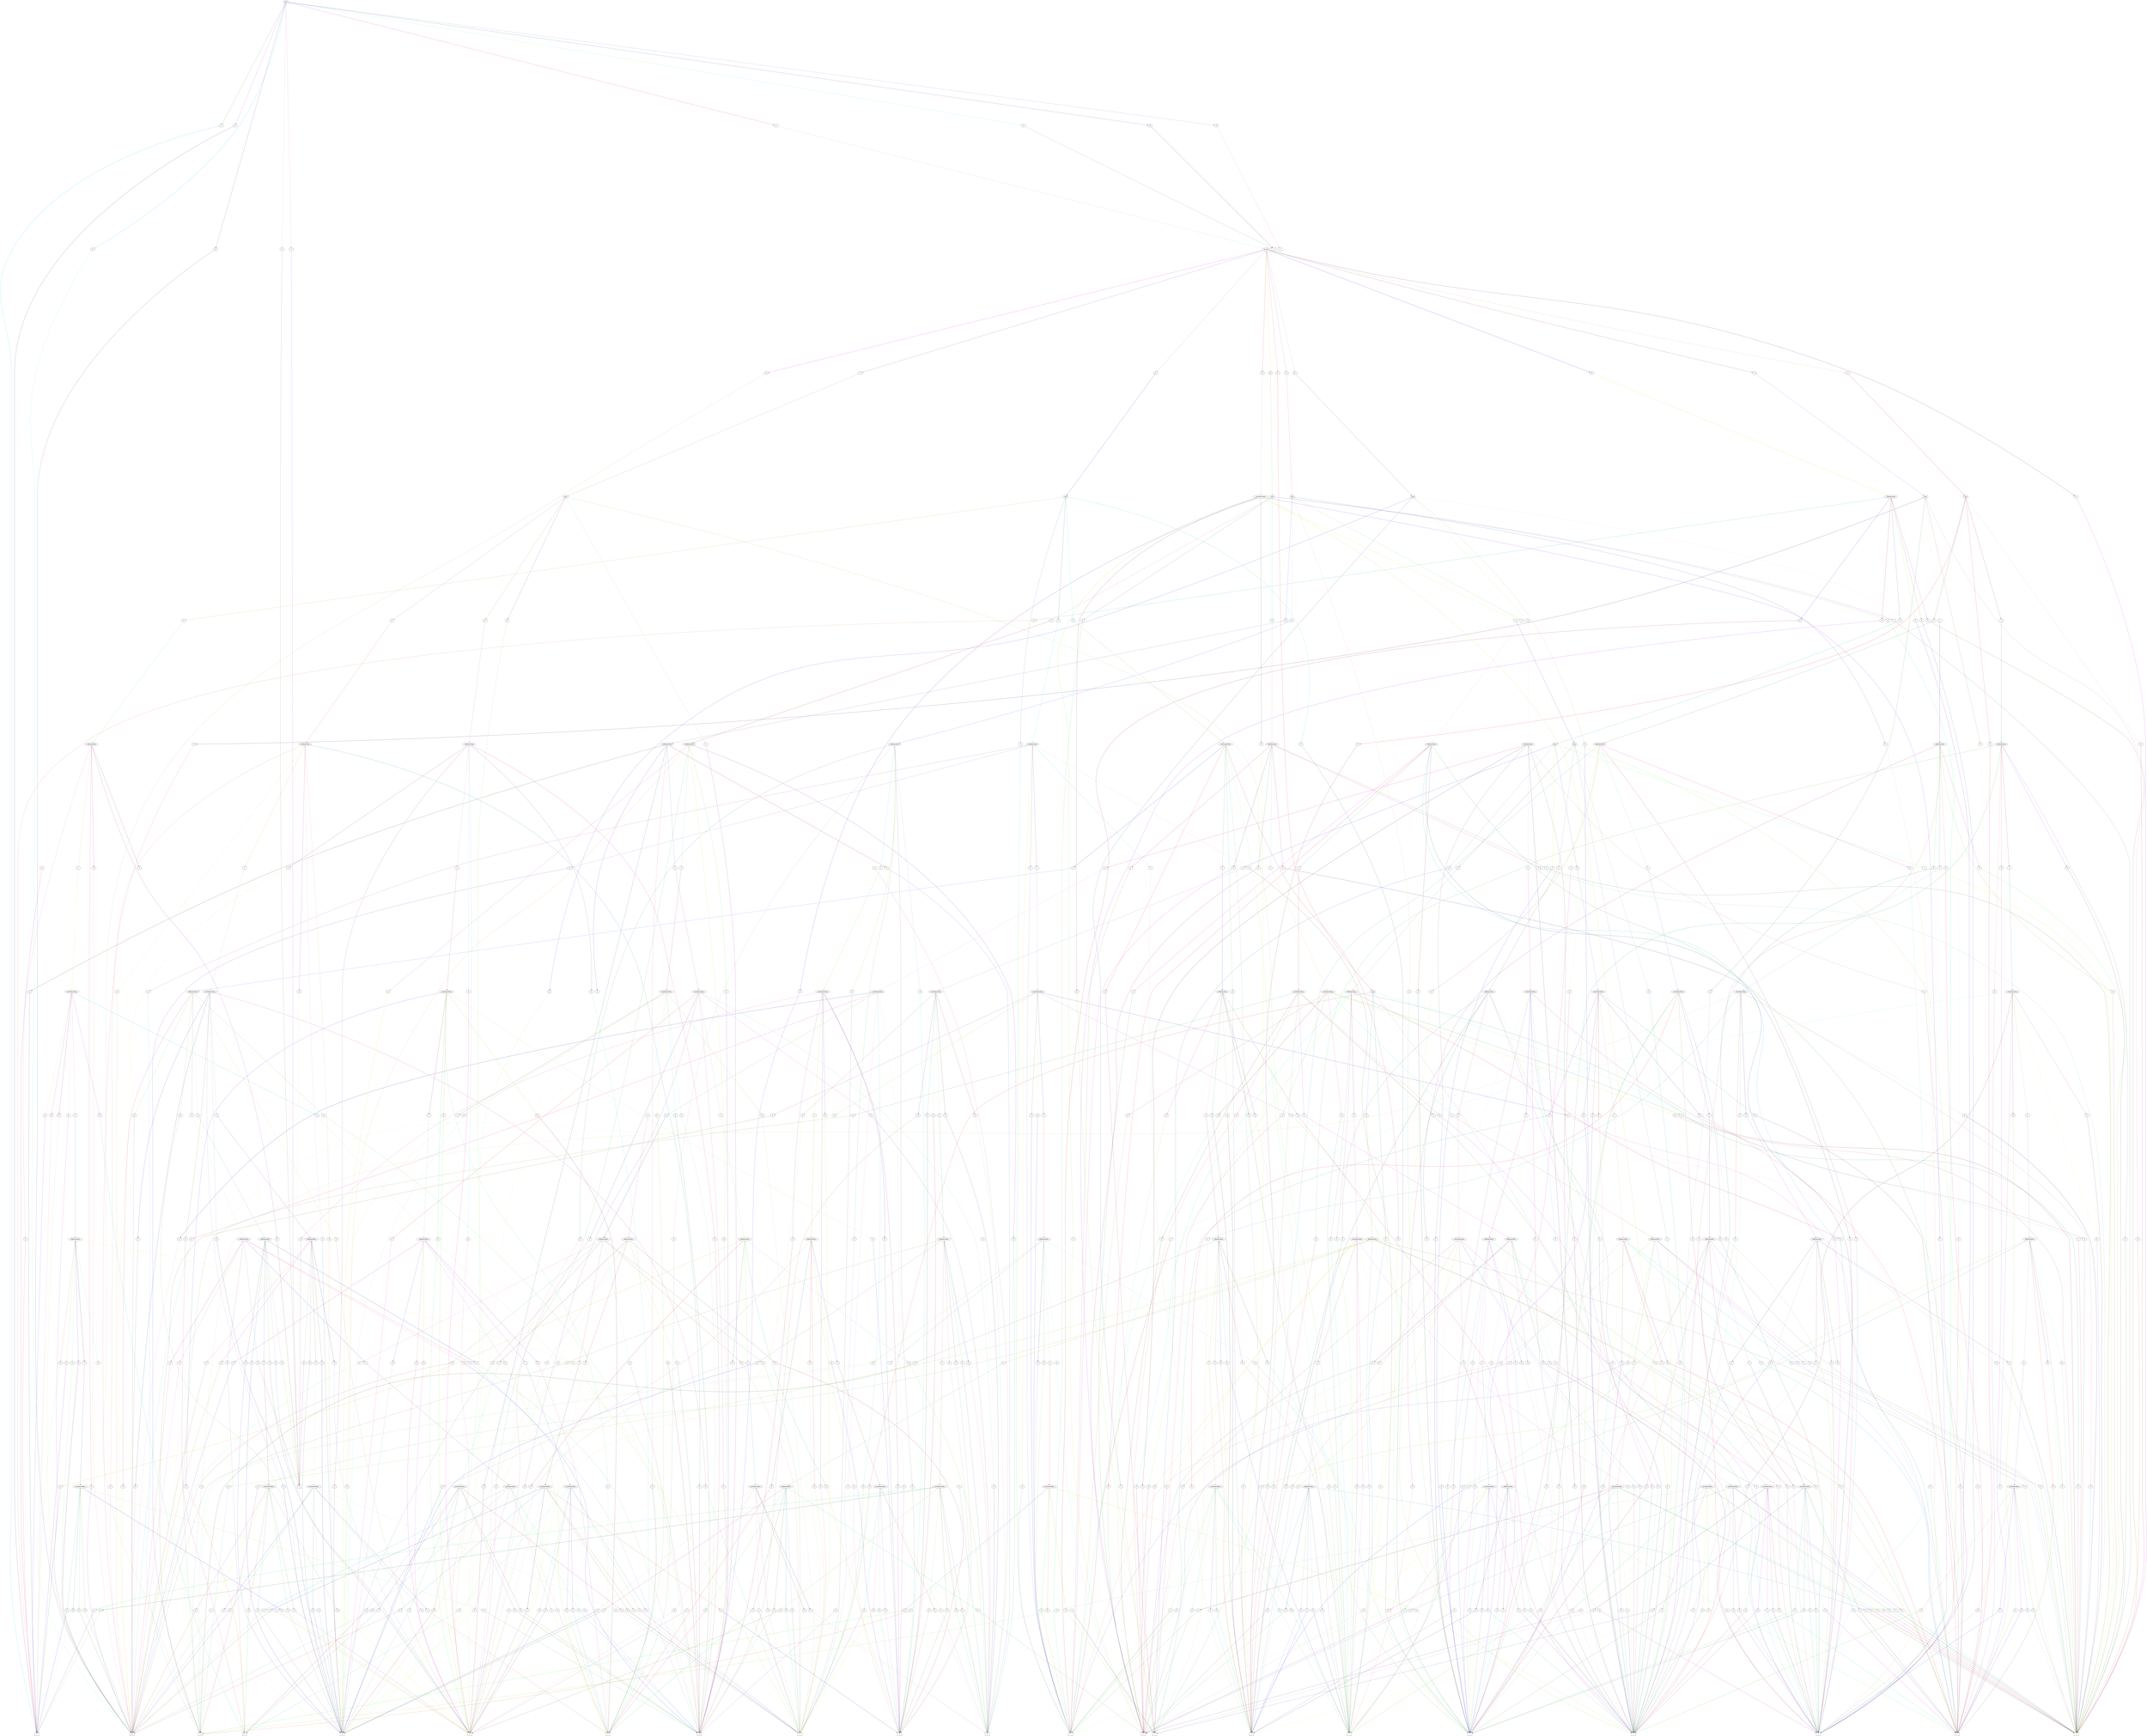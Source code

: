 digraph {
	graph [ranksep=20 size=100]
	"2387734374592step" [label=step]
	23877343745281 [label=1]
	"2387734374592step" -> 23877343745281 [color="#d419bc"]
	"2387734374464amount" [label=amount]
	23877343745281 -> "2387734374464amount" [color="#a5c7c7"]
	23877343744000 [label=0]
	"2387734374464amount" -> 23877343744000 [color="#520c72"]
	23877343763681 [label=1 shape=box]
	23877343744000 -> 23877343763681 [color="#d60ee9"]
	238773437440011 [label=11]
	"2387734374464amount" -> 238773437440011 [color="#d60ee9"]
	23877343764961 [label=1 shape=box]
	238773437440011 -> 23877343764961 [color="#b4c560"]
	23877343744001 [label=1]
	"2387734374464amount" -> 23877343744001 [color="#b4c560"]
	"2387734347392type" [label=type]
	23877343744001 -> "2387734347392type" [color="#9d243d"]
	23877343472642 [label=2]
	"2387734347392type" -> 23877343472642 [color="#c4cd88"]
	23877343763681 [label=1 shape=box]
	23877343472642 -> 23877343763681 [color="#cc056d"]
	23877343472644 [label=4]
	"2387734347392type" -> 23877343472644 [color="#cc056d"]
	23877343764321 [label=1 shape=box]
	23877343472644 -> 23877343764321 [color="#f1000d"]
	23877343472645 [label=5]
	"2387734347392type" -> 23877343472645 [color="#f1000d"]
	23877343766241 [label=1 shape=box]
	23877343472645 -> 23877343766241 [color="#6c1b29"]
	23877343472641 [label=1]
	"2387734347392type" -> 23877343472641 [color="#6c1b29"]
	"2387734287232oldbalanceOrg" [label=oldbalanceOrg]
	23877343472641 -> "2387734287232oldbalanceOrg" [color="#284d46"]
	23877343470080 [label=0]
	"2387734287232oldbalanceOrg" -> 23877343470080 [color="#eb6c7f"]
	23877343764321 [label=1 shape=box]
	23877343470080 -> 23877343764321 [color="#805eba"]
	23877343470082 [label=2]
	"2387734287232oldbalanceOrg" -> 23877343470082 [color="#805eba"]
	23877343763681 [label=1 shape=box]
	23877343470082 -> 23877343763681 [color="#06a624"]
	23877343470083 [label=3]
	"2387734287232oldbalanceOrg" -> 23877343470083 [color="#06a624"]
	23877343766881 [label=1 shape=box]
	23877343470083 -> 23877343766881 [color="#38c723"]
	23877343470084 [label=4]
	"2387734287232oldbalanceOrg" -> 23877343470084 [color="#38c723"]
	23877343766241 [label=1 shape=box]
	23877343470084 -> 23877343766241 [color="#e22d7b"]
	23877343470085 [label=5]
	"2387734287232oldbalanceOrg" -> 23877343470085 [color="#e22d7b"]
	23877343764321 [label=1 shape=box]
	23877343470085 -> 23877343764321 [color="#b616de"]
	23877343470086 [label=6]
	"2387734287232oldbalanceOrg" -> 23877343470086 [color="#b616de"]
	23877343763681 [label=1 shape=box]
	23877343470086 -> 23877343763681 [color="#802a1e"]
	23877343470081 [label=1]
	"2387734287232oldbalanceOrg" -> 23877343470081 [color="#802a1e"]
	"2387734347328newbalanceOrig" [label=newbalanceOrig]
	23877343470081 -> "2387734347328newbalanceOrig" [color="#1f70a6"]
	23877343456640 [label=0]
	"2387734347328newbalanceOrig" -> 23877343456640 [color="#e2f83e"]
	23877343763681 [label=1 shape=box]
	23877343456640 -> 23877343763681 [color="#7d55e4"]
	23877343456642 [label=2]
	"2387734347328newbalanceOrig" -> 23877343456642 [color="#7d55e4"]
	23877343764321 [label=1 shape=box]
	23877343456642 -> 23877343764321 [color="#81f9f7"]
	23877343456643 [label=3]
	"2387734347328newbalanceOrig" -> 23877343456643 [color="#81f9f7"]
	23877343767521 [label=1 shape=box]
	23877343456643 -> 23877343767521 [color="#770911"]
	23877343456644 [label=4]
	"2387734347328newbalanceOrig" -> 23877343456644 [color="#770911"]
	23877343762401 [label=1 shape=box]
	23877343456644 -> 23877343762401 [color="#a3507c"]
	23877343456645 [label=5]
	"2387734347328newbalanceOrig" -> 23877343456645 [color="#a3507c"]
	23877343763681 [label=1 shape=box]
	23877343456645 -> 23877343763681 [color="#781028"]
	23877343456646 [label=6]
	"2387734347328newbalanceOrig" -> 23877343456646 [color="#781028"]
	23877343764321 [label=1 shape=box]
	23877343456646 -> 23877343764321 [color="#a7a94f"]
	23877343456641 [label=1]
	"2387734347328newbalanceOrig" -> 23877343456641 [color="#a7a94f"]
	"2387702331584oldbalanceDest" [label=oldbalanceDest]
	23877343456641 -> "2387702331584oldbalanceDest" [color="#6079cc"]
	23877343442560 [label=0]
	"2387702331584oldbalanceDest" -> 23877343442560 [color="#f12d06"]
	23877343764321 [label=1 shape=box]
	23877343442560 -> 23877343764321 [color="#9c760b"]
	23877343442562 [label=2]
	"2387702331584oldbalanceDest" -> 23877343442562 [color="#9c760b"]
	23877343763681 [label=1 shape=box]
	23877343442562 -> 23877343763681 [color="#90d618"]
	23877343442563 [label=3]
	"2387702331584oldbalanceDest" -> 23877343442563 [color="#90d618"]
	23877343768161 [label=1 shape=box]
	23877343442563 -> 23877343768161 [color="#4ca579"]
	23877343442564 [label=4]
	"2387702331584oldbalanceDest" -> 23877343442564 [color="#4ca579"]
	23877343766241 [label=1 shape=box]
	23877343442564 -> 23877343766241 [color="#2922ea"]
	23877343442565 [label=5]
	"2387702331584oldbalanceDest" -> 23877343442565 [color="#2922ea"]
	23877343764321 [label=1 shape=box]
	23877343442565 -> 23877343764321 [color="#87edfd"]
	23877343442566 [label=6]
	"2387702331584oldbalanceDest" -> 23877343442566 [color="#87edfd"]
	23877343763681 [label=1 shape=box]
	23877343442566 -> 23877343763681 [color="#71b9b3"]
	23877343442561 [label=1]
	"2387702331584oldbalanceDest" -> 23877343442561 [color="#71b9b3"]
	"2387700857984newbalanceDest" [label=newbalanceDest]
	23877343442561 -> "2387700857984newbalanceDest" [color="#b032ca"]
	23877023307520 [label=0]
	"2387700857984newbalanceDest" -> 23877023307520 [color="#558deb"]
	23877343763681 [label=1 shape=box]
	23877023307520 -> 23877343763681 [color="#84e2bf"]
	23877023307522 [label=2]
	"2387700857984newbalanceDest" -> 23877023307522 [color="#84e2bf"]
	23877343764321 [label=1 shape=box]
	23877023307522 -> 23877343764321 [color="#ba851c"]
	23877023307523 [label=3]
	"2387700857984newbalanceDest" -> 23877023307523 [color="#ba851c"]
	23877343768801 [label=1 shape=box]
	23877023307523 -> 23877343768801 [color="#e18370"]
	23877023307524 [label=4]
	"2387700857984newbalanceDest" -> 23877023307524 [color="#e18370"]
	23877343762401 [label=1 shape=box]
	23877023307524 -> 23877343762401 [color="#37d11c"]
	23877023307525 [label=5]
	"2387700857984newbalanceDest" -> 23877023307525 [color="#37d11c"]
	23877343763681 [label=1 shape=box]
	23877023307525 -> 23877343763681 [color="#fa0ecd"]
	23877023307526 [label=6]
	"2387700857984newbalanceDest" -> 23877023307526 [color="#fa0ecd"]
	23877343764321 [label=1 shape=box]
	23877023307526 -> 23877343764321 [color="#7207f2"]
	23877023307521 [label=1]
	"2387700857984newbalanceDest" -> 23877023307521 [color="#7207f2"]
	23877343768801 [label=1 shape=box]
	23877023307521 -> 23877343768801 [color="#0d57f8"]
	23877343472643 [label=3]
	"2387734347392type" -> 23877343472643 [color="#284d46"]
	"2387734345472oldbalanceOrg" [label=oldbalanceOrg]
	23877343472643 -> "2387734345472oldbalanceOrg" [color="#37894a"]
	23877025696000 [label=0]
	"2387734345472oldbalanceOrg" -> 23877025696000 [color="#d3ef61"]
	23877343766881 [label=1 shape=box]
	23877025696000 -> 23877343766881 [color="#b41582"]
	23877025696002 [label=2]
	"2387734345472oldbalanceOrg" -> 23877025696002 [color="#b41582"]
	23877343768801 [label=1 shape=box]
	23877025696002 -> 23877343768801 [color="#35a0cd"]
	23877025696003 [label=3]
	"2387734345472oldbalanceOrg" -> 23877025696003 [color="#35a0cd"]
	23877343766241 [label=1 shape=box]
	23877025696003 -> 23877343766241 [color="#bb553f"]
	23877025696004 [label=4]
	"2387734345472oldbalanceOrg" -> 23877025696004 [color="#bb553f"]
	23877343765601 [label=1 shape=box]
	23877025696004 -> 23877343765601 [color="#d0f532"]
	23877025696005 [label=5]
	"2387734345472oldbalanceOrg" -> 23877025696005 [color="#d0f532"]
	23877343766881 [label=1 shape=box]
	23877025696005 -> 23877343766881 [color="#fe04c1"]
	23877025696006 [label=6]
	"2387734345472oldbalanceOrg" -> 23877025696006 [color="#fe04c1"]
	23877343768801 [label=1 shape=box]
	23877025696006 -> 23877343768801 [color="#6ccdd5"]
	23877025696001 [label=1]
	"2387734345472oldbalanceOrg" -> 23877025696001 [color="#6ccdd5"]
	"2387702567424newbalanceOrig" [label=newbalanceOrig]
	23877025696001 -> "2387702567424newbalanceOrig" [color="#415ed9"]
	23877025712640 [label=0]
	"2387702567424newbalanceOrig" -> 23877025712640 [color="#596b5b"]
	23877343768801 [label=1 shape=box]
	23877025712640 -> 23877343768801 [color="#01861a"]
	23877025712642 [label=2]
	"2387702567424newbalanceOrig" -> 23877025712642 [color="#01861a"]
	23877343766881 [label=1 shape=box]
	23877025712642 -> 23877343766881 [color="#6d8e02"]
	23877025712643 [label=3]
	"2387702567424newbalanceOrig" -> 23877025712643 [color="#6d8e02"]
	23877343762401 [label=1 shape=box]
	23877025712643 -> 23877343762401 [color="#ec1124"]
	23877025712644 [label=4]
	"2387702567424newbalanceOrig" -> 23877025712644 [color="#ec1124"]
	23877343768161 [label=1 shape=box]
	23877025712644 -> 23877343768161 [color="#a3d0f2"]
	23877025712645 [label=5]
	"2387702567424newbalanceOrig" -> 23877025712645 [color="#a3d0f2"]
	23877343768801 [label=1 shape=box]
	23877025712645 -> 23877343768801 [color="#69de59"]
	23877025712646 [label=6]
	"2387702567424newbalanceOrig" -> 23877025712646 [color="#69de59"]
	23877343766881 [label=1 shape=box]
	23877025712646 -> 23877343766881 [color="#a1029e"]
	23877025712641 [label=1]
	"2387702567424newbalanceOrig" -> 23877025712641 [color="#a1029e"]
	"2387702575744oldbalanceDest" [label=oldbalanceDest]
	23877025712641 -> "2387702575744oldbalanceDest" [color="#4812a3"]
	23877025756800 [label=0]
	"2387702575744oldbalanceDest" -> 23877025756800 [color="#d16059"]
	23877343766881 [label=1 shape=box]
	23877025756800 -> 23877343766881 [color="#4d28b3"]
	23877025756802 [label=2]
	"2387702575744oldbalanceDest" -> 23877025756802 [color="#4d28b3"]
	23877343768801 [label=1 shape=box]
	23877025756802 -> 23877343768801 [color="#8666b1"]
	23877025756803 [label=3]
	"2387702575744oldbalanceDest" -> 23877025756803 [color="#8666b1"]
	23877343763681 [label=1 shape=box]
	23877025756803 -> 23877343763681 [color="#37e536"]
	23877025756804 [label=4]
	"2387702575744oldbalanceDest" -> 23877025756804 [color="#37e536"]
	23877343765601 [label=1 shape=box]
	23877025756804 -> 23877343765601 [color="#942f81"]
	23877025756805 [label=5]
	"2387702575744oldbalanceDest" -> 23877025756805 [color="#942f81"]
	23877343766881 [label=1 shape=box]
	23877025756805 -> 23877343766881 [color="#a9071e"]
	23877025756806 [label=6]
	"2387702575744oldbalanceDest" -> 23877025756806 [color="#a9071e"]
	23877343768801 [label=1 shape=box]
	23877025756806 -> 23877343768801 [color="#ec6ef1"]
	23877025756801 [label=1]
	"2387702575744oldbalanceDest" -> 23877025756801 [color="#ec6ef1"]
	"2387702575808newbalanceDest" [label=newbalanceDest]
	23877025756801 -> "2387702575808newbalanceDest" [color="#121e90"]
	23877083146880 [label=0]
	"2387702575808newbalanceDest" -> 23877083146880 [color="#d27ad7"]
	23877343768801 [label=1 shape=box]
	23877083146880 -> 23877343768801 [color="#25c277"]
	23877083146882 [label=2]
	"2387702575808newbalanceDest" -> 23877083146882 [color="#25c277"]
	23877343766881 [label=1 shape=box]
	23877083146882 -> 23877343766881 [color="#58d855"]
	23877083146883 [label=3]
	"2387702575808newbalanceDest" -> 23877083146883 [color="#58d855"]
	23877343764321 [label=1 shape=box]
	23877083146883 -> 23877343764321 [color="#1f5c89"]
	23877083146884 [label=4]
	"2387702575808newbalanceDest" -> 23877083146884 [color="#1f5c89"]
	23877343768161 [label=1 shape=box]
	23877083146884 -> 23877343768161 [color="#4e639a"]
	23877083146885 [label=5]
	"2387702575808newbalanceDest" -> 23877083146885 [color="#4e639a"]
	23877343768801 [label=1 shape=box]
	23877083146885 -> 23877343768801 [color="#2aba4f"]
	23877083146886 [label=6]
	"2387702575808newbalanceDest" -> 23877083146886 [color="#2aba4f"]
	23877343766881 [label=1 shape=box]
	23877083146886 -> 23877343766881 [color="#336358"]
	23877083146881 [label=1]
	"2387702575808newbalanceDest" -> 23877083146881 [color="#336358"]
	23877343764321 [label=1 shape=box]
	23877083146881 -> 23877343764321 [color="#79274e"]
	23877343744002 [label=2]
	"2387734374464amount" -> 23877343744002 [color="#9d243d"]
	"2387734364608type" [label=type]
	23877343744002 -> "2387734364608type" [color="#6971ec"]
	23877343645442 [label=2]
	"2387734364608type" -> 23877343645442 [color="#21771e"]
	23877343762401 [label=1 shape=box]
	23877343645442 -> 23877343762401 [color="#a688e9"]
	23877343645444 [label=4]
	"2387734364608type" -> 23877343645444 [color="#a688e9"]
	23877343763681 [label=1 shape=box]
	23877343645444 -> 23877343763681 [color="#9c5b14"]
	23877343645445 [label=5]
	"2387734364608type" -> 23877343645445 [color="#9c5b14"]
	23877343764321 [label=1 shape=box]
	23877343645445 -> 23877343764321 [color="#d3e9d1"]
	23877343645441 [label=1]
	"2387734364608type" -> 23877343645441 [color="#d3e9d1"]
	"2387734364480oldbalanceOrg" [label=oldbalanceOrg]
	23877343645441 -> "2387734364480oldbalanceOrg" [color="#1b0158"]
	23877343644160 [label=0]
	"2387734364480oldbalanceOrg" -> 23877343644160 [color="#64c825"]
	23877343763681 [label=1 shape=box]
	23877343644160 -> 23877343763681 [color="#b66546"]
	23877343644162 [label=2]
	"2387734364480oldbalanceOrg" -> 23877343644162 [color="#b66546"]
	23877343762401 [label=1 shape=box]
	23877343644162 -> 23877343762401 [color="#b5128a"]
	23877343644163 [label=3]
	"2387734364480oldbalanceOrg" -> 23877343644163 [color="#b5128a"]
	23877343765601 [label=1 shape=box]
	23877343644163 -> 23877343765601 [color="#f96f58"]
	23877343644164 [label=4]
	"2387734364480oldbalanceOrg" -> 23877343644164 [color="#f96f58"]
	23877343764321 [label=1 shape=box]
	23877343644164 -> 23877343764321 [color="#f1146b"]
	23877343644165 [label=5]
	"2387734364480oldbalanceOrg" -> 23877343644165 [color="#f1146b"]
	23877343763681 [label=1 shape=box]
	23877343644165 -> 23877343763681 [color="#39f433"]
	23877343644166 [label=6]
	"2387734364480oldbalanceOrg" -> 23877343644166 [color="#39f433"]
	23877343762401 [label=1 shape=box]
	23877343644166 -> 23877343762401 [color="#13718b"]
	23877343644161 [label=1]
	"2387734364480oldbalanceOrg" -> 23877343644161 [color="#13718b"]
	"2387734364352newbalanceOrig" [label=newbalanceOrig]
	23877343644161 -> "2387734364352newbalanceOrig" [color="#59b5f3"]
	23877343642880 [label=0]
	"2387734364352newbalanceOrig" -> 23877343642880 [color="#d6490e"]
	23877343762401 [label=1 shape=box]
	23877343642880 -> 23877343762401 [color="#e56f7c"]
	23877343642882 [label=2]
	"2387734364352newbalanceOrig" -> 23877343642882 [color="#e56f7c"]
	23877343763681 [label=1 shape=box]
	23877343642882 -> 23877343763681 [color="#4fa1d2"]
	23877343642883 [label=3]
	"2387734364352newbalanceOrig" -> 23877343642883 [color="#4fa1d2"]
	23877343768161 [label=1 shape=box]
	23877343642883 -> 23877343768161 [color="#c6d385"]
	23877343642884 [label=4]
	"2387734364352newbalanceOrig" -> 23877343642884 [color="#c6d385"]
	23877343764961 [label=1 shape=box]
	23877343642884 -> 23877343764961 [color="#859fc8"]
	23877343642885 [label=5]
	"2387734364352newbalanceOrig" -> 23877343642885 [color="#859fc8"]
	23877343762401 [label=1 shape=box]
	23877343642885 -> 23877343762401 [color="#78f79d"]
	23877343642886 [label=6]
	"2387734364352newbalanceOrig" -> 23877343642886 [color="#78f79d"]
	23877343763681 [label=1 shape=box]
	23877343642886 -> 23877343763681 [color="#0c0374"]
	23877343642881 [label=1]
	"2387734364352newbalanceOrig" -> 23877343642881 [color="#0c0374"]
	"2387734364224oldbalanceDest" [label=oldbalanceDest]
	23877343642881 -> "2387734364224oldbalanceDest" [color="#9445b3"]
	23877343472000 [label=0]
	"2387734364224oldbalanceDest" -> 23877343472000 [color="#a72093"]
	23877343763681 [label=1 shape=box]
	23877343472000 -> 23877343763681 [color="#075319"]
	23877343472002 [label=2]
	"2387734364224oldbalanceDest" -> 23877343472002 [color="#075319"]
	23877343762401 [label=1 shape=box]
	23877343472002 -> 23877343762401 [color="#585fc4"]
	23877343472003 [label=3]
	"2387734364224oldbalanceDest" -> 23877343472003 [color="#585fc4"]
	23877343768801 [label=1 shape=box]
	23877343472003 -> 23877343768801 [color="#744c25"]
	23877343472004 [label=4]
	"2387734364224oldbalanceDest" -> 23877343472004 [color="#744c25"]
	23877343764321 [label=1 shape=box]
	23877343472004 -> 23877343764321 [color="#5ce1e0"]
	23877343472005 [label=5]
	"2387734364224oldbalanceDest" -> 23877343472005 [color="#5ce1e0"]
	23877343763681 [label=1 shape=box]
	23877343472005 -> 23877343763681 [color="#9b90c4"]
	23877343472006 [label=6]
	"2387734364224oldbalanceDest" -> 23877343472006 [color="#9b90c4"]
	23877343762401 [label=1 shape=box]
	23877343472006 -> 23877343762401 [color="#832ea9"]
	23877343472001 [label=1]
	"2387734364224oldbalanceDest" -> 23877343472001 [color="#832ea9"]
	"2387734347520newbalanceDest" [label=newbalanceDest]
	23877343472001 -> "2387734347520newbalanceDest" [color="#e9b08f"]
	23877343474560 [label=0]
	"2387734347520newbalanceDest" -> 23877343474560 [color="#f0d705"]
	23877343762401 [label=1 shape=box]
	23877343474560 -> 23877343762401 [color="#328f6b"]
	23877343474562 [label=2]
	"2387734347520newbalanceDest" -> 23877343474562 [color="#328f6b"]
	23877343763681 [label=1 shape=box]
	23877343474562 -> 23877343763681 [color="#27c04c"]
	23877343474563 [label=3]
	"2387734347520newbalanceDest" -> 23877343474563 [color="#27c04c"]
	23877343766881 [label=1 shape=box]
	23877343474563 -> 23877343766881 [color="#acbbe1"]
	23877343474564 [label=4]
	"2387734347520newbalanceDest" -> 23877343474564 [color="#acbbe1"]
	23877343764961 [label=1 shape=box]
	23877343474564 -> 23877343764961 [color="#87db3b"]
	23877343474565 [label=5]
	"2387734347520newbalanceDest" -> 23877343474565 [color="#87db3b"]
	23877343762401 [label=1 shape=box]
	23877343474565 -> 23877343762401 [color="#bafc6b"]
	23877343474566 [label=6]
	"2387734347520newbalanceDest" -> 23877343474566 [color="#bafc6b"]
	23877343763681 [label=1 shape=box]
	23877343474566 -> 23877343763681 [color="#e9228f"]
	23877343474561 [label=1]
	"2387734347520newbalanceDest" -> 23877343474561 [color="#e9228f"]
	23877343766881 [label=1 shape=box]
	23877343474561 -> 23877343766881 [color="#518f4e"]
	23877343645443 [label=3]
	"2387734364608type" -> 23877343645443 [color="#1b0158"]
	23877343768160 [label=0 shape=box]
	23877343645443 -> 23877343768160 [color="#e45575"]
	23877343744003 [label=3]
	"2387734374464amount" -> 23877343744003 [color="#6971ec"]
	"2387734366272type" [label=type]
	23877343744003 -> "2387734366272type" [color="#f03f79"]
	23877343662082 [label=2]
	"2387734366272type" -> 23877343662082 [color="#384ca0"]
	23877343768801 [label=1 shape=box]
	23877343662082 -> 23877343768801 [color="#f7b169"]
	23877343662084 [label=4]
	"2387734366272type" -> 23877343662084 [color="#f7b169"]
	23877343766881 [label=1 shape=box]
	23877343662084 -> 23877343766881 [color="#53e05b"]
	23877343662081 [label=1]
	"2387734366272type" -> 23877343662081 [color="#53e05b"]
	"2387734365120oldbalanceOrg" [label=oldbalanceOrg]
	23877343662081 -> "2387734365120oldbalanceOrg" [color="#deb2fa"]
	23877343650560 [label=0]
	"2387734365120oldbalanceOrg" -> 23877343650560 [color="#0daefa"]
	23877343768801 [label=1 shape=box]
	23877343650560 -> 23877343768801 [color="#f61cd7"]
	23877343650562 [label=2]
	"2387734365120oldbalanceOrg" -> 23877343650562 [color="#f61cd7"]
	23877343763041 [label=1 shape=box]
	23877343650562 -> 23877343763041 [color="#17a014"]
	23877343650563 [label=3]
	"2387734365120oldbalanceOrg" -> 23877343650563 [color="#17a014"]
	23877343764321 [label=1 shape=box]
	23877343650563 -> 23877343764321 [color="#662b12"]
	23877343650564 [label=4]
	"2387734365120oldbalanceOrg" -> 23877343650564 [color="#662b12"]
	23877343766881 [label=1 shape=box]
	23877343650564 -> 23877343766881 [color="#013537"]
	23877343650565 [label=5]
	"2387734365120oldbalanceOrg" -> 23877343650565 [color="#013537"]
	23877343768801 [label=1 shape=box]
	23877343650565 -> 23877343768801 [color="#f00357"]
	23877343650566 [label=6]
	"2387734365120oldbalanceOrg" -> 23877343650566 [color="#f00357"]
	23877343763041 [label=1 shape=box]
	23877343650566 -> 23877343763041 [color="#42c22e"]
	23877343650561 [label=1]
	"2387734365120oldbalanceOrg" -> 23877343650561 [color="#42c22e"]
	"2387734364992newbalanceOrig" [label=newbalanceOrig]
	23877343650561 -> "2387734364992newbalanceOrig" [color="#a02114"]
	23877343649280 [label=0]
	"2387734364992newbalanceOrig" -> 23877343649280 [color="#5d4424"]
	23877343763041 [label=1 shape=box]
	23877343649280 -> 23877343763041 [color="#4b4c0a"]
	23877343649282 [label=2]
	"2387734364992newbalanceOrig" -> 23877343649282 [color="#4b4c0a"]
	23877343768801 [label=1 shape=box]
	23877343649282 -> 23877343768801 [color="#2dac30"]
	23877343649283 [label=3]
	"2387734364992newbalanceOrig" -> 23877343649283 [color="#2dac30"]
	23877343764961 [label=1 shape=box]
	23877343649283 -> 23877343764961 [color="#6aa456"]
	23877343649284 [label=4]
	"2387734364992newbalanceOrig" -> 23877343649284 [color="#6aa456"]
	23877343766241 [label=1 shape=box]
	23877343649284 -> 23877343766241 [color="#df4a94"]
	23877343649285 [label=5]
	"2387734364992newbalanceOrig" -> 23877343649285 [color="#df4a94"]
	23877343763041 [label=1 shape=box]
	23877343649285 -> 23877343763041 [color="#e96e60"]
	23877343649286 [label=6]
	"2387734364992newbalanceOrig" -> 23877343649286 [color="#e96e60"]
	23877343768801 [label=1 shape=box]
	23877343649286 -> 23877343768801 [color="#a236f5"]
	23877343649281 [label=1]
	"2387734364992newbalanceOrig" -> 23877343649281 [color="#a236f5"]
	"2387734364864oldbalanceDest" [label=oldbalanceDest]
	23877343649281 -> "2387734364864oldbalanceDest" [color="#f629e3"]
	23877343648000 [label=0]
	"2387734364864oldbalanceDest" -> 23877343648000 [color="#1a6f41"]
	23877343768801 [label=1 shape=box]
	23877343648000 -> 23877343768801 [color="#2b05a3"]
	23877343648002 [label=2]
	"2387734364864oldbalanceDest" -> 23877343648002 [color="#2b05a3"]
	23877343763041 [label=1 shape=box]
	23877343648002 -> 23877343763041 [color="#705e92"]
	23877343648003 [label=3]
	"2387734364864oldbalanceDest" -> 23877343648003 [color="#705e92"]
	23877343762401 [label=1 shape=box]
	23877343648003 -> 23877343762401 [color="#cbdd9c"]
	23877343648004 [label=4]
	"2387734364864oldbalanceDest" -> 23877343648004 [color="#cbdd9c"]
	23877343766881 [label=1 shape=box]
	23877343648004 -> 23877343766881 [color="#63e0cb"]
	23877343648005 [label=5]
	"2387734364864oldbalanceDest" -> 23877343648005 [color="#63e0cb"]
	23877343768801 [label=1 shape=box]
	23877343648005 -> 23877343768801 [color="#ee5a40"]
	23877343648006 [label=6]
	"2387734364864oldbalanceDest" -> 23877343648006 [color="#ee5a40"]
	23877343763041 [label=1 shape=box]
	23877343648006 -> 23877343763041 [color="#b3ef84"]
	23877343648001 [label=1]
	"2387734364864oldbalanceDest" -> 23877343648001 [color="#b3ef84"]
	"2387734364736newbalanceDest" [label=newbalanceDest]
	23877343648001 -> "2387734364736newbalanceDest" [color="#94ad94"]
	23877343646720 [label=0]
	"2387734364736newbalanceDest" -> 23877343646720 [color="#569cab"]
	23877343763041 [label=1 shape=box]
	23877343646720 -> 23877343763041 [color="#2c94d9"]
	23877343646722 [label=2]
	"2387734364736newbalanceDest" -> 23877343646722 [color="#2c94d9"]
	23877343768801 [label=1 shape=box]
	23877343646722 -> 23877343768801 [color="#9b24b1"]
	23877343646723 [label=3]
	"2387734364736newbalanceDest" -> 23877343646723 [color="#9b24b1"]
	23877343763681 [label=1 shape=box]
	23877343646723 -> 23877343763681 [color="#639e8d"]
	23877343646724 [label=4]
	"2387734364736newbalanceDest" -> 23877343646724 [color="#639e8d"]
	23877343766241 [label=1 shape=box]
	23877343646724 -> 23877343766241 [color="#e3f673"]
	23877343646725 [label=5]
	"2387734364736newbalanceDest" -> 23877343646725 [color="#e3f673"]
	23877343763041 [label=1 shape=box]
	23877343646725 -> 23877343763041 [color="#903384"]
	23877343646726 [label=6]
	"2387734364736newbalanceDest" -> 23877343646726 [color="#903384"]
	23877343768801 [label=1 shape=box]
	23877343646726 -> 23877343768801 [color="#8c79b6"]
	23877343646721 [label=1]
	"2387734364736newbalanceDest" -> 23877343646721 [color="#8c79b6"]
	23877343763681 [label=1 shape=box]
	23877343646721 -> 23877343763681 [color="#0c4a3d"]
	23877343662083 [label=3]
	"2387734366272type" -> 23877343662083 [color="#deb2fa"]
	"2387734365632oldbalanceOrg" [label=oldbalanceOrg]
	23877343662083 -> "2387734365632oldbalanceOrg" [color="#295efa"]
	23877343655680 [label=0]
	"2387734365632oldbalanceOrg" -> 23877343655680 [color="#b8b51f"]
	23877343764320 [label=0 shape=box]
	23877343655680 -> 23877343764320 [color="#6c656e"]
	23877343655682 [label=2]
	"2387734365632oldbalanceOrg" -> 23877343655682 [color="#6c656e"]
	23877343763680 [label=0 shape=box]
	23877343655682 -> 23877343763680 [color="#418871"]
	23877343655683 [label=3]
	"2387734365632oldbalanceOrg" -> 23877343655683 [color="#418871"]
	23877343766880 [label=0 shape=box]
	23877343655683 -> 23877343766880 [color="#ba96c0"]
	23877343655684 [label=4]
	"2387734365632oldbalanceOrg" -> 23877343655684 [color="#ba96c0"]
	23877343765600 [label=0 shape=box]
	23877343655684 -> 23877343765600 [color="#46ba5c"]
	23877343655685 [label=5]
	"2387734365632oldbalanceOrg" -> 23877343655685 [color="#46ba5c"]
	23877343764320 [label=0 shape=box]
	23877343655685 -> 23877343764320 [color="#7d9fee"]
	23877343655686 [label=6]
	"2387734365632oldbalanceOrg" -> 23877343655686 [color="#7d9fee"]
	23877343763680 [label=0 shape=box]
	23877343655686 -> 23877343763680 [color="#06f2c1"]
	23877343655681 [label=1]
	"2387734365632oldbalanceOrg" -> 23877343655681 [color="#06f2c1"]
	"2387734365504newbalanceOrig" [label=newbalanceOrig]
	23877343655681 -> "2387734365504newbalanceOrig" [color="#46ee07"]
	23877343654400 [label=0]
	"2387734365504newbalanceOrig" -> 23877343654400 [color="#2611a8"]
	23877343763680 [label=0 shape=box]
	23877343654400 -> 23877343763680 [color="#4f5474"]
	23877343654402 [label=2]
	"2387734365504newbalanceOrig" -> 23877343654402 [color="#4f5474"]
	23877343764320 [label=0 shape=box]
	23877343654402 -> 23877343764320 [color="#eb59b1"]
	23877343654403 [label=3]
	"2387734365504newbalanceOrig" -> 23877343654403 [color="#eb59b1"]
	23877343766240 [label=0 shape=box]
	23877343654403 -> 23877343766240 [color="#974268"]
	23877343654404 [label=4]
	"2387734365504newbalanceOrig" -> 23877343654404 [color="#974268"]
	23877343762400 [label=0 shape=box]
	23877343654404 -> 23877343762400 [color="#a10e5d"]
	23877343654405 [label=5]
	"2387734365504newbalanceOrig" -> 23877343654405 [color="#a10e5d"]
	23877343763680 [label=0 shape=box]
	23877343654405 -> 23877343763680 [color="#940dc4"]
	23877343654406 [label=6]
	"2387734365504newbalanceOrig" -> 23877343654406 [color="#940dc4"]
	23877343764320 [label=0 shape=box]
	23877343654406 -> 23877343764320 [color="#a7fb1a"]
	23877343654401 [label=1]
	"2387734365504newbalanceOrig" -> 23877343654401 [color="#a7fb1a"]
	"2387734365376oldbalanceDest" [label=oldbalanceDest]
	23877343654401 -> "2387734365376oldbalanceDest" [color="#e9801a"]
	23877343653120 [label=0]
	"2387734365376oldbalanceDest" -> 23877343653120 [color="#d62944"]
	23877343764320 [label=0 shape=box]
	23877343653120 -> 23877343764320 [color="#e0b629"]
	23877343653122 [label=2]
	"2387734365376oldbalanceDest" -> 23877343653122 [color="#e0b629"]
	23877343763680 [label=0 shape=box]
	23877343653122 -> 23877343763680 [color="#d276a9"]
	23877343653123 [label=3]
	"2387734365376oldbalanceDest" -> 23877343653123 [color="#d276a9"]
	23877343763040 [label=0 shape=box]
	23877343653123 -> 23877343763040 [color="#14366f"]
	23877343653124 [label=4]
	"2387734365376oldbalanceDest" -> 23877343653124 [color="#14366f"]
	23877343765600 [label=0 shape=box]
	23877343653124 -> 23877343765600 [color="#f12416"]
	23877343653125 [label=5]
	"2387734365376oldbalanceDest" -> 23877343653125 [color="#f12416"]
	23877343764320 [label=0 shape=box]
	23877343653125 -> 23877343764320 [color="#bfe9b0"]
	23877343653126 [label=6]
	"2387734365376oldbalanceDest" -> 23877343653126 [color="#bfe9b0"]
	23877343763680 [label=0 shape=box]
	23877343653126 -> 23877343763680 [color="#3f27ec"]
	23877343653121 [label=1]
	"2387734365376oldbalanceDest" -> 23877343653121 [color="#3f27ec"]
	"2387734365248newbalanceDest" [label=newbalanceDest]
	23877343653121 -> "2387734365248newbalanceDest" [color="#8e2435"]
	23877343651840 [label=0]
	"2387734365248newbalanceDest" -> 23877343651840 [color="#babfca"]
	23877343763680 [label=0 shape=box]
	23877343651840 -> 23877343763680 [color="#0ad894"]
	23877343651842 [label=2]
	"2387734365248newbalanceDest" -> 23877343651842 [color="#0ad894"]
	23877343764320 [label=0 shape=box]
	23877343651842 -> 23877343764320 [color="#9924bb"]
	23877343651843 [label=3]
	"2387734365248newbalanceDest" -> 23877343651843 [color="#9924bb"]
	23877343768800 [label=0 shape=box]
	23877343651843 -> 23877343768800 [color="#f7b4ea"]
	23877343651844 [label=4]
	"2387734365248newbalanceDest" -> 23877343651844 [color="#f7b4ea"]
	23877343762400 [label=0 shape=box]
	23877343651844 -> 23877343762400 [color="#9569fd"]
	23877343651845 [label=5]
	"2387734365248newbalanceDest" -> 23877343651845 [color="#9569fd"]
	23877343763680 [label=0 shape=box]
	23877343651845 -> 23877343763680 [color="#fa64d5"]
	23877343651846 [label=6]
	"2387734365248newbalanceDest" -> 23877343651846 [color="#fa64d5"]
	23877343764320 [label=0 shape=box]
	23877343651846 -> 23877343764320 [color="#c0fb1e"]
	23877343651841 [label=1]
	"2387734365248newbalanceDest" -> 23877343651841 [color="#c0fb1e"]
	23877343768800 [label=0 shape=box]
	23877343651841 -> 23877343768800 [color="#b68aad"]
	23877343662085 [label=5]
	"2387734366272type" -> 23877343662085 [color="#295efa"]
	"2387734366144oldbalanceOrg" [label=oldbalanceOrg]
	23877343662085 -> "2387734366144oldbalanceOrg" [color="#795ca0"]
	23877343660800 [label=0]
	"2387734366144oldbalanceOrg" -> 23877343660800 [color="#3f15aa"]
	23877343766880 [label=0 shape=box]
	23877343660800 -> 23877343766880 [color="#f7eba5"]
	23877343660802 [label=2]
	"2387734366144oldbalanceOrg" -> 23877343660802 [color="#f7eba5"]
	23877343768800 [label=0 shape=box]
	23877343660802 -> 23877343768800 [color="#de5c88"]
	23877343660803 [label=3]
	"2387734366144oldbalanceOrg" -> 23877343660803 [color="#de5c88"]
	23877343765600 [label=0 shape=box]
	23877343660803 -> 23877343765600 [color="#0e3c05"]
	23877343660804 [label=4]
	"2387734366144oldbalanceOrg" -> 23877343660804 [color="#0e3c05"]
	23877343764960 [label=0 shape=box]
	23877343660804 -> 23877343764960 [color="#173c7a"]
	23877343660805 [label=5]
	"2387734366144oldbalanceOrg" -> 23877343660805 [color="#173c7a"]
	23877343766880 [label=0 shape=box]
	23877343660805 -> 23877343766880 [color="#89062b"]
	23877343660806 [label=6]
	"2387734366144oldbalanceOrg" -> 23877343660806 [color="#89062b"]
	23877343768800 [label=0 shape=box]
	23877343660806 -> 23877343768800 [color="#356fd1"]
	23877343660801 [label=1]
	"2387734366144oldbalanceOrg" -> 23877343660801 [color="#356fd1"]
	"2387734366016newbalanceOrig" [label=newbalanceOrig]
	23877343660801 -> "2387734366016newbalanceOrig" [color="#7d5065"]
	23877343659520 [label=0]
	"2387734366016newbalanceOrig" -> 23877343659520 [color="#73d19e"]
	23877343768800 [label=0 shape=box]
	23877343659520 -> 23877343768800 [color="#362971"]
	23877343659522 [label=2]
	"2387734366016newbalanceOrig" -> 23877343659522 [color="#362971"]
	23877343766880 [label=0 shape=box]
	23877343659522 -> 23877343766880 [color="#d846a3"]
	23877343659523 [label=3]
	"2387734366016newbalanceOrig" -> 23877343659523 [color="#d846a3"]
	23877343762400 [label=0 shape=box]
	23877343659523 -> 23877343762400 [color="#f62a05"]
	23877343659524 [label=4]
	"2387734366016newbalanceOrig" -> 23877343659524 [color="#f62a05"]
	23877343763040 [label=0 shape=box]
	23877343659524 -> 23877343763040 [color="#ee37ea"]
	23877343659525 [label=5]
	"2387734366016newbalanceOrig" -> 23877343659525 [color="#ee37ea"]
	23877343768800 [label=0 shape=box]
	23877343659525 -> 23877343768800 [color="#8040a2"]
	23877343659526 [label=6]
	"2387734366016newbalanceOrig" -> 23877343659526 [color="#8040a2"]
	23877343766880 [label=0 shape=box]
	23877343659526 -> 23877343766880 [color="#9dbba9"]
	23877343659521 [label=1]
	"2387734366016newbalanceOrig" -> 23877343659521 [color="#9dbba9"]
	"2387734365888oldbalanceDest" [label=oldbalanceDest]
	23877343659521 -> "2387734365888oldbalanceDest" [color="#6bff5e"]
	23877343658240 [label=0]
	"2387734365888oldbalanceDest" -> 23877343658240 [color="#b5031b"]
	23877343766880 [label=0 shape=box]
	23877343658240 -> 23877343766880 [color="#c8fb8a"]
	23877343658242 [label=2]
	"2387734365888oldbalanceDest" -> 23877343658242 [color="#c8fb8a"]
	23877343768800 [label=0 shape=box]
	23877343658242 -> 23877343768800 [color="#0ab560"]
	23877343658243 [label=3]
	"2387734365888oldbalanceDest" -> 23877343658243 [color="#0ab560"]
	23877343763680 [label=0 shape=box]
	23877343658243 -> 23877343763680 [color="#d0b707"]
	23877343658244 [label=4]
	"2387734365888oldbalanceDest" -> 23877343658244 [color="#d0b707"]
	23877343764960 [label=0 shape=box]
	23877343658244 -> 23877343764960 [color="#0f7120"]
	23877343658245 [label=5]
	"2387734365888oldbalanceDest" -> 23877343658245 [color="#0f7120"]
	23877343766880 [label=0 shape=box]
	23877343658245 -> 23877343766880 [color="#8cb09b"]
	23877343658246 [label=6]
	"2387734365888oldbalanceDest" -> 23877343658246 [color="#8cb09b"]
	23877343768800 [label=0 shape=box]
	23877343658246 -> 23877343768800 [color="#4aed00"]
	23877343658241 [label=1]
	"2387734365888oldbalanceDest" -> 23877343658241 [color="#4aed00"]
	"2387734365760newbalanceDest" [label=newbalanceDest]
	23877343658241 -> "2387734365760newbalanceDest" [color="#06a38f"]
	23877343656960 [label=0]
	"2387734365760newbalanceDest" -> 23877343656960 [color="#823d12"]
	23877343768800 [label=0 shape=box]
	23877343656960 -> 23877343768800 [color="#bae67e"]
	23877343656962 [label=2]
	"2387734365760newbalanceDest" -> 23877343656962 [color="#bae67e"]
	23877343766880 [label=0 shape=box]
	23877343656962 -> 23877343766880 [color="#8e6dbe"]
	23877343656963 [label=3]
	"2387734365760newbalanceDest" -> 23877343656963 [color="#8e6dbe"]
	23877343764320 [label=0 shape=box]
	23877343656963 -> 23877343764320 [color="#dbbaad"]
	23877343656964 [label=4]
	"2387734365760newbalanceDest" -> 23877343656964 [color="#dbbaad"]
	23877343763040 [label=0 shape=box]
	23877343656964 -> 23877343763040 [color="#1418b1"]
	23877343656965 [label=5]
	"2387734365760newbalanceDest" -> 23877343656965 [color="#1418b1"]
	23877343768800 [label=0 shape=box]
	23877343656965 -> 23877343768800 [color="#f792ee"]
	23877343656966 [label=6]
	"2387734365760newbalanceDest" -> 23877343656966 [color="#f792ee"]
	23877343766880 [label=0 shape=box]
	23877343656966 -> 23877343766880 [color="#eaa4aa"]
	23877343656961 [label=1]
	"2387734365760newbalanceDest" -> 23877343656961 [color="#eaa4aa"]
	23877343764320 [label=0 shape=box]
	23877343656961 -> 23877343764320 [color="#392433"]
	23877343744004 [label=4]
	"2387734374464amount" -> 23877343744004 [color="#f03f79"]
	"2387734366656type" [label=type]
	23877343744004 -> "2387734366656type" [color="#e50e0f"]
	23877343665925 [label=5]
	"2387734366656type" -> 23877343665925 [color="#cb69e0"]
	23877343762401 [label=1 shape=box]
	23877343665925 -> 23877343762401 [color="#60f3b1"]
	23877343665921 [label=1]
	"2387734366656type" -> 23877343665921 [color="#60f3b1"]
	23877343763681 [label=1 shape=box]
	23877343665921 -> 23877343763681 [color="#d13318"]
	23877343665922 [label=2]
	"2387734366656type" -> 23877343665922 [color="#d13318"]
	23877343764320 [label=0 shape=box]
	23877343665922 -> 23877343764320 [color="#159120"]
	23877343665923 [label=3]
	"2387734366656type" -> 23877343665923 [color="#159120"]
	23877343765601 [label=1 shape=box]
	23877343665923 -> 23877343765601 [color="#218ff8"]
	23877343665924 [label=4]
	"2387734366656type" -> 23877343665924 [color="#218ff8"]
	"2387734366528oldbalanceOrg" [label=oldbalanceOrg]
	23877343665924 -> "2387734366528oldbalanceOrg" [color="#da6610"]
	23877343664640 [label=0]
	"2387734366528oldbalanceOrg" -> 23877343664640 [color="#49bc05"]
	23877343764321 [label=1 shape=box]
	23877343664640 -> 23877343764321 [color="#7f7d3d"]
	23877343664643 [label=3]
	"2387734366528oldbalanceOrg" -> 23877343664643 [color="#7f7d3d"]
	23877343763681 [label=1 shape=box]
	23877343664643 -> 23877343763681 [color="#76de2f"]
	23877343664644 [label=4]
	"2387734366528oldbalanceOrg" -> 23877343664644 [color="#76de2f"]
	23877343764961 [label=1 shape=box]
	23877343664644 -> 23877343764961 [color="#72a6b3"]
	23877343664645 [label=5]
	"2387734366528oldbalanceOrg" -> 23877343664645 [color="#72a6b3"]
	23877343765601 [label=1 shape=box]
	23877343664645 -> 23877343765601 [color="#8d8154"]
	23877343664646 [label=6]
	"2387734366528oldbalanceOrg" -> 23877343664646 [color="#8d8154"]
	23877343764321 [label=1 shape=box]
	23877343664646 -> 23877343764321 [color="#f09c1a"]
	23877343664641 [label=1]
	"2387734366528oldbalanceOrg" -> 23877343664641 [color="#f09c1a"]
	"2387734366400oldbalanceDest" [label=oldbalanceDest]
	23877343664641 -> "2387734366400oldbalanceDest" [color="#60c35c"]
	23877343663360 [label=0]
	"2387734366400oldbalanceDest" -> 23877343663360 [color="#1f76e1"]
	23877343764320 [label=0 shape=box]
	23877343663360 -> 23877343764320 [color="#16dc9f"]
	23877343663363 [label=3]
	"2387734366400oldbalanceDest" -> 23877343663363 [color="#16dc9f"]
	23877343765600 [label=0 shape=box]
	23877343663363 -> 23877343765600 [color="#de11ce"]
	23877343663364 [label=4]
	"2387734366400oldbalanceDest" -> 23877343663364 [color="#de11ce"]
	23877343763040 [label=0 shape=box]
	23877343663364 -> 23877343763040 [color="#0f7c01"]
	23877343663365 [label=5]
	"2387734366400oldbalanceDest" -> 23877343663365 [color="#0f7c01"]
	23877343762400 [label=0 shape=box]
	23877343663365 -> 23877343762400 [color="#4cb581"]
	23877343663366 [label=6]
	"2387734366400oldbalanceDest" -> 23877343663366 [color="#4cb581"]
	23877343764320 [label=0 shape=box]
	23877343663366 -> 23877343764320 [color="#446427"]
	23877343663361 [label=1]
	"2387734366400oldbalanceDest" -> 23877343663361 [color="#446427"]
	23877343765600 [label=0 shape=box]
	23877343663361 -> 23877343765600 [color="#02f037"]
	23877343663362 [label=2]
	"2387734366400oldbalanceDest" -> 23877343663362 [color="#02f037"]
	23877343763041 [label=1 shape=box]
	23877343663362 -> 23877343763041 [color="#47b65b"]
	23877343664642 [label=2]
	"2387734366528oldbalanceOrg" -> 23877343664642 [color="#60c35c"]
	23877343764961 [label=1 shape=box]
	23877343664642 -> 23877343764961 [color="#aa2055"]
	23877343744005 [label=5]
	"2387734374464amount" -> 23877343744005 [color="#e50e0f"]
	"2387734367680newbalanceDest" [label=newbalanceDest]
	23877343744005 -> "2387734367680newbalanceDest" [color="#c892b0"]
	23877343676160 [label=0]
	"2387734367680newbalanceDest" -> 23877343676160 [color="#821d1a"]
	23877343768161 [label=1 shape=box]
	23877343676160 -> 23877343768161 [color="#83dd20"]
	23877343676164 [label=4]
	"2387734367680newbalanceDest" -> 23877343676164 [color="#83dd20"]
	23877343763041 [label=1 shape=box]
	23877343676164 -> 23877343763041 [color="#b3e20e"]
	23877343676165 [label=5]
	"2387734367680newbalanceDest" -> 23877343676165 [color="#b3e20e"]
	23877343762401 [label=1 shape=box]
	23877343676165 -> 23877343762401 [color="#1a4120"]
	23877343676166 [label=6]
	"2387734367680newbalanceDest" -> 23877343676166 [color="#1a4120"]
	23877343766241 [label=1 shape=box]
	23877343676166 -> 23877343766241 [color="#d4ea22"]
	23877343676161 [label=1]
	"2387734367680newbalanceDest" -> 23877343676161 [color="#d4ea22"]
	"2387734367552type" [label=type]
	23877343676161 -> "2387734367552type" [color="#4300b7"]
	23877343674881 [label=1]
	"2387734367552type" -> 23877343674881 [color="#846fd7"]
	23877343762401 [label=1 shape=box]
	23877343674881 -> 23877343762401 [color="#72f025"]
	23877343674883 [label=3]
	"2387734367552type" -> 23877343674883 [color="#72f025"]
	23877343764321 [label=1 shape=box]
	23877343674883 -> 23877343764321 [color="#9e7d7e"]
	23877343674882 [label=2]
	"2387734367552type" -> 23877343674882 [color="#9e7d7e"]
	"2387734367040oldbalanceOrg" [label=oldbalanceOrg]
	23877343674882 -> "2387734367040oldbalanceOrg" [color="#3e6b2e"]
	23877343669760 [label=0]
	"2387734367040oldbalanceOrg" -> 23877343669760 [color="#ea26d1"]
	23877343762401 [label=1 shape=box]
	23877343669760 -> 23877343762401 [color="#517460"]
	23877343669762 [label=2]
	"2387734367040oldbalanceOrg" -> 23877343669762 [color="#517460"]
	23877343766241 [label=1 shape=box]
	23877343669762 -> 23877343766241 [color="#076558"]
	23877343669763 [label=3]
	"2387734367040oldbalanceOrg" -> 23877343669763 [color="#076558"]
	23877343765601 [label=1 shape=box]
	23877343669763 -> 23877343765601 [color="#f8b5e2"]
	23877343669764 [label=4]
	"2387734367040oldbalanceOrg" -> 23877343669764 [color="#f8b5e2"]
	23877343764321 [label=1 shape=box]
	23877343669764 -> 23877343764321 [color="#38d25c"]
	23877343669765 [label=5]
	"2387734367040oldbalanceOrg" -> 23877343669765 [color="#38d25c"]
	23877343762401 [label=1 shape=box]
	23877343669765 -> 23877343762401 [color="#37334a"]
	23877343669766 [label=6]
	"2387734367040oldbalanceOrg" -> 23877343669766 [color="#37334a"]
	23877343766241 [label=1 shape=box]
	23877343669766 -> 23877343766241 [color="#b54c5f"]
	23877343669761 [label=1]
	"2387734367040oldbalanceOrg" -> 23877343669761 [color="#b54c5f"]
	"2387734366912newbalanceOrig" [label=newbalanceOrig]
	23877343669761 -> "2387734366912newbalanceOrig" [color="#fd6e90"]
	23877343668480 [label=0]
	"2387734366912newbalanceOrig" -> 23877343668480 [color="#c3c100"]
	23877343766241 [label=1 shape=box]
	23877343668480 -> 23877343766241 [color="#b5b8db"]
	23877343668482 [label=2]
	"2387734366912newbalanceOrig" -> 23877343668482 [color="#b5b8db"]
	23877343762401 [label=1 shape=box]
	23877343668482 -> 23877343762401 [color="#e32c88"]
	23877343668483 [label=3]
	"2387734366912newbalanceOrig" -> 23877343668483 [color="#e32c88"]
	23877343768801 [label=1 shape=box]
	23877343668483 -> 23877343768801 [color="#be6352"]
	23877343668484 [label=4]
	"2387734366912newbalanceOrig" -> 23877343668484 [color="#be6352"]
	23877343763041 [label=1 shape=box]
	23877343668484 -> 23877343763041 [color="#c67d72"]
	23877343668485 [label=5]
	"2387734366912newbalanceOrig" -> 23877343668485 [color="#c67d72"]
	23877343766241 [label=1 shape=box]
	23877343668485 -> 23877343766241 [color="#418ed2"]
	23877343668486 [label=6]
	"2387734366912newbalanceOrig" -> 23877343668486 [color="#418ed2"]
	23877343762401 [label=1 shape=box]
	23877343668486 -> 23877343762401 [color="#63888c"]
	23877343668481 [label=1]
	"2387734366912newbalanceOrig" -> 23877343668481 [color="#63888c"]
	"2387734366784oldbalanceDest" [label=oldbalanceDest]
	23877343668481 -> "2387734366784oldbalanceDest" [color="#c5020e"]
	23877343667200 [label=0]
	"2387734366784oldbalanceDest" -> 23877343667200 [color="#aa798e"]
	23877343762401 [label=1 shape=box]
	23877343667200 -> 23877343762401 [color="#aef4f4"]
	23877343667202 [label=2]
	"2387734366784oldbalanceDest" -> 23877343667202 [color="#aef4f4"]
	23877343766241 [label=1 shape=box]
	23877343667202 -> 23877343766241 [color="#835fa2"]
	23877343667203 [label=3]
	"2387734366784oldbalanceDest" -> 23877343667203 [color="#835fa2"]
	23877343766881 [label=1 shape=box]
	23877343667203 -> 23877343766881 [color="#5df792"]
	23877343667204 [label=4]
	"2387734366784oldbalanceDest" -> 23877343667204 [color="#5df792"]
	23877343764321 [label=1 shape=box]
	23877343667204 -> 23877343764321 [color="#44fd6a"]
	23877343667205 [label=5]
	"2387734366784oldbalanceDest" -> 23877343667205 [color="#44fd6a"]
	23877343762401 [label=1 shape=box]
	23877343667205 -> 23877343762401 [color="#290634"]
	23877343667206 [label=6]
	"2387734366784oldbalanceDest" -> 23877343667206 [color="#290634"]
	23877343766241 [label=1 shape=box]
	23877343667206 -> 23877343766241 [color="#771481"]
	23877343667201 [label=1]
	"2387734366784oldbalanceDest" -> 23877343667201 [color="#771481"]
	23877343766881 [label=1 shape=box]
	23877343667201 -> 23877343766881 [color="#1ef5ed"]
	23877343674884 [label=4]
	"2387734367552type" -> 23877343674884 [color="#3e6b2e"]
	"2387734367424oldbalanceOrg" [label=oldbalanceOrg]
	23877343674884 -> "2387734367424oldbalanceOrg" [color="#9597a8"]
	23877343673600 [label=0]
	"2387734367424oldbalanceOrg" -> 23877343673600 [color="#6b987d"]
	23877343765601 [label=1 shape=box]
	23877343673600 -> 23877343765601 [color="#18ede3"]
	23877343673602 [label=2]
	"2387734367424oldbalanceOrg" -> 23877343673602 [color="#18ede3"]
	23877343763041 [label=1 shape=box]
	23877343673602 -> 23877343763041 [color="#c70443"]
	23877343673603 [label=3]
	"2387734367424oldbalanceOrg" -> 23877343673603 [color="#c70443"]
	23877343764321 [label=1 shape=box]
	23877343673603 -> 23877343764321 [color="#0f9f58"]
	23877343673604 [label=4]
	"2387734367424oldbalanceOrg" -> 23877343673604 [color="#0f9f58"]
	23877343763681 [label=1 shape=box]
	23877343673604 -> 23877343763681 [color="#a250b5"]
	23877343673605 [label=5]
	"2387734367424oldbalanceOrg" -> 23877343673605 [color="#a250b5"]
	23877343765601 [label=1 shape=box]
	23877343673605 -> 23877343765601 [color="#71fa2b"]
	23877343673606 [label=6]
	"2387734367424oldbalanceOrg" -> 23877343673606 [color="#71fa2b"]
	23877343763041 [label=1 shape=box]
	23877343673606 -> 23877343763041 [color="#910183"]
	23877343673601 [label=1]
	"2387734367424oldbalanceOrg" -> 23877343673601 [color="#910183"]
	"2387734367296newbalanceOrig" [label=newbalanceOrig]
	23877343673601 -> "2387734367296newbalanceOrig" [color="#cf4ed3"]
	23877343672320 [label=0]
	"2387734367296newbalanceOrig" -> 23877343672320 [color="#fbac1a"]
	23877343763041 [label=1 shape=box]
	23877343672320 -> 23877343763041 [color="#c95f75"]
	23877343672322 [label=2]
	"2387734367296newbalanceOrig" -> 23877343672322 [color="#c95f75"]
	23877343765601 [label=1 shape=box]
	23877343672322 -> 23877343765601 [color="#d970df"]
	23877343672323 [label=3]
	"2387734367296newbalanceOrig" -> 23877343672323 [color="#d970df"]
	23877343762401 [label=1 shape=box]
	23877343672323 -> 23877343762401 [color="#f0e180"]
	23877343672324 [label=4]
	"2387734367296newbalanceOrig" -> 23877343672324 [color="#f0e180"]
	23877343766881 [label=1 shape=box]
	23877343672324 -> 23877343766881 [color="#f2cb3c"]
	23877343672325 [label=5]
	"2387734367296newbalanceOrig" -> 23877343672325 [color="#f2cb3c"]
	23877343763041 [label=1 shape=box]
	23877343672325 -> 23877343763041 [color="#e513a0"]
	23877343672326 [label=6]
	"2387734367296newbalanceOrig" -> 23877343672326 [color="#e513a0"]
	23877343765601 [label=1 shape=box]
	23877343672326 -> 23877343765601 [color="#794c40"]
	23877343672321 [label=1]
	"2387734367296newbalanceOrig" -> 23877343672321 [color="#794c40"]
	"2387734367168oldbalanceDest" [label=oldbalanceDest]
	23877343672321 -> "2387734367168oldbalanceDest" [color="#919efe"]
	23877343671040 [label=0]
	"2387734367168oldbalanceDest" -> 23877343671040 [color="#76c1fa"]
	23877343765601 [label=1 shape=box]
	23877343671040 -> 23877343765601 [color="#05034f"]
	23877343671042 [label=2]
	"2387734367168oldbalanceDest" -> 23877343671042 [color="#05034f"]
	23877343763041 [label=1 shape=box]
	23877343671042 -> 23877343763041 [color="#4bc354"]
	23877343671043 [label=3]
	"2387734367168oldbalanceDest" -> 23877343671043 [color="#4bc354"]
	23877343766241 [label=1 shape=box]
	23877343671043 -> 23877343766241 [color="#3c93da"]
	23877343671044 [label=4]
	"2387734367168oldbalanceDest" -> 23877343671044 [color="#3c93da"]
	23877343763681 [label=1 shape=box]
	23877343671044 -> 23877343763681 [color="#59554c"]
	23877343671045 [label=5]
	"2387734367168oldbalanceDest" -> 23877343671045 [color="#59554c"]
	23877343765601 [label=1 shape=box]
	23877343671045 -> 23877343765601 [color="#4398a3"]
	23877343671046 [label=6]
	"2387734367168oldbalanceDest" -> 23877343671046 [color="#4398a3"]
	23877343763041 [label=1 shape=box]
	23877343671046 -> 23877343763041 [color="#7d6b91"]
	23877343671041 [label=1]
	"2387734367168oldbalanceDest" -> 23877343671041 [color="#7d6b91"]
	23877343766241 [label=1 shape=box]
	23877343671041 -> 23877343766241 [color="#5318e9"]
	23877343674885 [label=5]
	"2387734367552type" -> 23877343674885 [color="#9597a8"]
	23877343762401 [label=1 shape=box]
	23877343674885 -> 23877343762401 [color="#08c731"]
	23877343676162 [label=2]
	"2387734367680newbalanceDest" -> 23877343676162 [color="#4300b7"]
	23877343762400 [label=0 shape=box]
	23877343676162 -> 23877343762400 [color="#7514f2"]
	23877343676163 [label=3]
	"2387734367680newbalanceDest" -> 23877343676163 [color="#7514f2"]
	23877343768801 [label=1 shape=box]
	23877343676163 -> 23877343768801 [color="#6636e4"]
	23877343744006 [label=6]
	"2387734374464amount" -> 23877343744006 [color="#c892b0"]
	"2387734368704type" [label=type]
	23877343744006 -> "2387734368704type" [color="#5c41b7"]
	23877343686401 [label=1]
	"2387734368704type" -> 23877343686401 [color="#1f5789"]
	23877343768161 [label=1 shape=box]
	23877343686401 -> 23877343768161 [color="#c1ab64"]
	23877343686403 [label=3]
	"2387734368704type" -> 23877343686403 [color="#c1ab64"]
	23877343762401 [label=1 shape=box]
	23877343686403 -> 23877343762401 [color="#4920db"]
	23877343686402 [label=2]
	"2387734368704type" -> 23877343686402 [color="#4920db"]
	23877343766880 [label=0 shape=box]
	23877343686402 -> 23877343766880 [color="#91fb86"]
	23877343686404 [label=4]
	"2387734368704type" -> 23877343686404 [color="#91fb86"]
	"2387734368576oldbalanceOrg" [label=oldbalanceOrg]
	23877343686404 -> "2387734368576oldbalanceOrg" [color="#e6dcca"]
	23877343685120 [label=0]
	"2387734368576oldbalanceOrg" -> 23877343685120 [color="#2a6b0a"]
	23877343762401 [label=1 shape=box]
	23877343685120 -> 23877343762401 [color="#52000c"]
	23877343685123 [label=3]
	"2387734368576oldbalanceOrg" -> 23877343685123 [color="#52000c"]
	23877343768161 [label=1 shape=box]
	23877343685123 -> 23877343768161 [color="#b09975"]
	23877343685124 [label=4]
	"2387734368576oldbalanceOrg" -> 23877343685124 [color="#b09975"]
	23877343764321 [label=1 shape=box]
	23877343685124 -> 23877343764321 [color="#764d73"]
	23877343685125 [label=5]
	"2387734368576oldbalanceOrg" -> 23877343685125 [color="#764d73"]
	23877343766881 [label=1 shape=box]
	23877343685125 -> 23877343766881 [color="#480135"]
	23877343685126 [label=6]
	"2387734368576oldbalanceOrg" -> 23877343685126 [color="#480135"]
	23877343762401 [label=1 shape=box]
	23877343685126 -> 23877343762401 [color="#98cdfd"]
	23877343685121 [label=1]
	"2387734368576oldbalanceOrg" -> 23877343685121 [color="#98cdfd"]
	"2387734368064newbalanceOrig" [label=newbalanceOrig]
	23877343685121 -> "2387734368064newbalanceOrig" [color="#d00aad"]
	23877343680000 [label=0]
	"2387734368064newbalanceOrig" -> 23877343680000 [color="#f40bda"]
	23877343762401 [label=1 shape=box]
	23877343680000 -> 23877343762401 [color="#94386c"]
	23877343680002 [label=2]
	"2387734368064newbalanceOrig" -> 23877343680002 [color="#94386c"]
	23877343766881 [label=1 shape=box]
	23877343680002 -> 23877343766881 [color="#bf2fa3"]
	23877343680003 [label=3]
	"2387734368064newbalanceOrig" -> 23877343680003 [color="#bf2fa3"]
	23877343763681 [label=1 shape=box]
	23877343680003 -> 23877343763681 [color="#34728e"]
	23877343680004 [label=4]
	"2387734368064newbalanceOrig" -> 23877343680004 [color="#34728e"]
	23877343768801 [label=1 shape=box]
	23877343680004 -> 23877343768801 [color="#4bc2ff"]
	23877343680005 [label=5]
	"2387734368064newbalanceOrig" -> 23877343680005 [color="#4bc2ff"]
	23877343762401 [label=1 shape=box]
	23877343680005 -> 23877343762401 [color="#cfe3bb"]
	23877343680006 [label=6]
	"2387734368064newbalanceOrig" -> 23877343680006 [color="#cfe3bb"]
	23877343766881 [label=1 shape=box]
	23877343680006 -> 23877343766881 [color="#1a00fe"]
	23877343680001 [label=1]
	"2387734368064newbalanceOrig" -> 23877343680001 [color="#1a00fe"]
	"2387734367936oldbalanceDest" [label=oldbalanceDest]
	23877343680001 -> "2387734367936oldbalanceDest" [color="#dd007a"]
	23877343678720 [label=0]
	"2387734367936oldbalanceDest" -> 23877343678720 [color="#f06ef6"]
	23877343766881 [label=1 shape=box]
	23877343678720 -> 23877343766881 [color="#f30dff"]
	23877343678722 [label=2]
	"2387734367936oldbalanceDest" -> 23877343678722 [color="#f30dff"]
	23877343762401 [label=1 shape=box]
	23877343678722 -> 23877343762401 [color="#4d9dd6"]
	23877343678723 [label=3]
	"2387734367936oldbalanceDest" -> 23877343678723 [color="#4d9dd6"]
	23877343765601 [label=1 shape=box]
	23877343678723 -> 23877343765601 [color="#19dc29"]
	23877343678724 [label=4]
	"2387734367936oldbalanceDest" -> 23877343678724 [color="#19dc29"]
	23877343764321 [label=1 shape=box]
	23877343678724 -> 23877343764321 [color="#6fc26a"]
	23877343678725 [label=5]
	"2387734367936oldbalanceDest" -> 23877343678725 [color="#6fc26a"]
	23877343766881 [label=1 shape=box]
	23877343678725 -> 23877343766881 [color="#225eaf"]
	23877343678726 [label=6]
	"2387734367936oldbalanceDest" -> 23877343678726 [color="#225eaf"]
	23877343762401 [label=1 shape=box]
	23877343678726 -> 23877343762401 [color="#d59cd1"]
	23877343678721 [label=1]
	"2387734367936oldbalanceDest" -> 23877343678721 [color="#d59cd1"]
	"2387734367808newbalanceDest" [label=newbalanceDest]
	23877343678721 -> "2387734367808newbalanceDest" [color="#3c6fad"]
	23877343677440 [label=0]
	"2387734367808newbalanceDest" -> 23877343677440 [color="#9167e2"]
	23877343762401 [label=1 shape=box]
	23877343677440 -> 23877343762401 [color="#31c1b7"]
	23877343677442 [label=2]
	"2387734367808newbalanceDest" -> 23877343677442 [color="#31c1b7"]
	23877343766881 [label=1 shape=box]
	23877343677442 -> 23877343766881 [color="#f0e928"]
	23877343677443 [label=3]
	"2387734367808newbalanceDest" -> 23877343677443 [color="#f0e928"]
	23877343763041 [label=1 shape=box]
	23877343677443 -> 23877343763041 [color="#bab79e"]
	23877343677444 [label=4]
	"2387734367808newbalanceDest" -> 23877343677444 [color="#bab79e"]
	23877343768801 [label=1 shape=box]
	23877343677444 -> 23877343768801 [color="#c32da4"]
	23877343677445 [label=5]
	"2387734367808newbalanceDest" -> 23877343677445 [color="#c32da4"]
	23877343762401 [label=1 shape=box]
	23877343677445 -> 23877343762401 [color="#5b33c1"]
	23877343677446 [label=6]
	"2387734367808newbalanceDest" -> 23877343677446 [color="#5b33c1"]
	23877343766881 [label=1 shape=box]
	23877343677446 -> 23877343766881 [color="#25b328"]
	23877343677441 [label=1]
	"2387734367808newbalanceDest" -> 23877343677441 [color="#25b328"]
	23877343763041 [label=1 shape=box]
	23877343677441 -> 23877343763041 [color="#e10380"]
	23877343685122 [label=2]
	"2387734368576oldbalanceOrg" -> 23877343685122 [color="#d00aad"]
	"2387734368448newbalanceOrig" [label=newbalanceOrig]
	23877343685122 -> "2387734368448newbalanceOrig" [color="#fa8efb"]
	23877343683840 [label=0]
	"2387734368448newbalanceOrig" -> 23877343683840 [color="#070288"]
	23877343768160 [label=0 shape=box]
	23877343683840 -> 23877343768160 [color="#e891f6"]
	23877343683841 [label=1]
	"2387734368448newbalanceOrig" -> 23877343683841 [color="#e891f6"]
	23877343764320 [label=0 shape=box]
	23877343683841 -> 23877343764320 [color="#deeceb"]
	23877343683843 [label=3]
	"2387734368448newbalanceOrig" -> 23877343683843 [color="#deeceb"]
	23877343768800 [label=0 shape=box]
	23877343683843 -> 23877343768800 [color="#c2ebd2"]
	23877343683844 [label=4]
	"2387734368448newbalanceOrig" -> 23877343683844 [color="#c2ebd2"]
	23877343763680 [label=0 shape=box]
	23877343683844 -> 23877343763680 [color="#e220aa"]
	23877343683845 [label=5]
	"2387734368448newbalanceOrig" -> 23877343683845 [color="#e220aa"]
	23877343768160 [label=0 shape=box]
	23877343683845 -> 23877343768160 [color="#4bc4d1"]
	23877343683846 [label=6]
	"2387734368448newbalanceOrig" -> 23877343683846 [color="#4bc4d1"]
	23877343764320 [label=0 shape=box]
	23877343683846 -> 23877343764320 [color="#5fc43e"]
	23877343683842 [label=2]
	"2387734368448newbalanceOrig" -> 23877343683842 [color="#5fc43e"]
	"2387734368320oldbalanceDest" [label=oldbalanceDest]
	23877343683842 -> "2387734368320oldbalanceDest" [color="#041571"]
	23877343682560 [label=0]
	"2387734368320oldbalanceDest" -> 23877343682560 [color="#d64e22"]
	23877343764320 [label=0 shape=box]
	23877343682560 -> 23877343764320 [color="#fc75b2"]
	23877343682562 [label=2]
	"2387734368320oldbalanceDest" -> 23877343682562 [color="#fc75b2"]
	23877343768160 [label=0 shape=box]
	23877343682562 -> 23877343768160 [color="#72eea4"]
	23877343682563 [label=3]
	"2387734368320oldbalanceDest" -> 23877343682563 [color="#72eea4"]
	23877343762400 [label=0 shape=box]
	23877343682563 -> 23877343762400 [color="#a14b4d"]
	23877343682564 [label=4]
	"2387734368320oldbalanceDest" -> 23877343682564 [color="#a14b4d"]
	23877343763040 [label=0 shape=box]
	23877343682564 -> 23877343763040 [color="#747173"]
	23877343682565 [label=5]
	"2387734368320oldbalanceDest" -> 23877343682565 [color="#747173"]
	23877343764320 [label=0 shape=box]
	23877343682565 -> 23877343764320 [color="#35c84a"]
	23877343682566 [label=6]
	"2387734368320oldbalanceDest" -> 23877343682566 [color="#35c84a"]
	23877343768160 [label=0 shape=box]
	23877343682566 -> 23877343768160 [color="#c03b57"]
	23877343682561 [label=1]
	"2387734368320oldbalanceDest" -> 23877343682561 [color="#c03b57"]
	"2387734368192newbalanceDest" [label=newbalanceDest]
	23877343682561 -> "2387734368192newbalanceDest" [color="#582326"]
	23877343681280 [label=0]
	"2387734368192newbalanceDest" -> 23877343681280 [color="#048fd6"]
	23877343768160 [label=0 shape=box]
	23877343681280 -> 23877343768160 [color="#cd4c33"]
	23877343681282 [label=2]
	"2387734368192newbalanceDest" -> 23877343681282 [color="#cd4c33"]
	23877343764320 [label=0 shape=box]
	23877343681282 -> 23877343764320 [color="#f5c8a2"]
	23877343681283 [label=3]
	"2387734368192newbalanceDest" -> 23877343681283 [color="#f5c8a2"]
	23877343766880 [label=0 shape=box]
	23877343681283 -> 23877343766880 [color="#be6f0a"]
	23877343681284 [label=4]
	"2387734368192newbalanceDest" -> 23877343681284 [color="#be6f0a"]
	23877343763680 [label=0 shape=box]
	23877343681284 -> 23877343763680 [color="#08339f"]
	23877343681285 [label=5]
	"2387734368192newbalanceDest" -> 23877343681285 [color="#08339f"]
	23877343768160 [label=0 shape=box]
	23877343681285 -> 23877343768160 [color="#538612"]
	23877343681286 [label=6]
	"2387734368192newbalanceDest" -> 23877343681286 [color="#538612"]
	23877343764320 [label=0 shape=box]
	23877343681286 -> 23877343764320 [color="#030b0a"]
	23877343681281 [label=1]
	"2387734368192newbalanceDest" -> 23877343681281 [color="#030b0a"]
	23877343766880 [label=0 shape=box]
	23877343681281 -> 23877343766880 [color="#4a5f74"]
	23877343686405 [label=5]
	"2387734368704type" -> 23877343686405 [color="#e6dcca"]
	23877343768801 [label=1 shape=box]
	23877343686405 -> 23877343768801 [color="#f72c3c"]
	23877343744007 [label=7]
	"2387734374464amount" -> 23877343744007 [color="#5c41b7"]
	"2387734369856type" [label=type]
	23877343744007 -> "2387734369856type" [color="#78a959"]
	23877343697921 [label=1]
	"2387734369856type" -> 23877343697921 [color="#91d599"]
	23877343762400 [label=0 shape=box]
	23877343697921 -> 23877343762400 [color="#921093"]
	23877343697923 [label=3]
	"2387734369856type" -> 23877343697923 [color="#921093"]
	23877343766880 [label=0 shape=box]
	23877343697923 -> 23877343766880 [color="#7ae948"]
	23877343697922 [label=2]
	"2387734369856type" -> 23877343697922 [color="#7ae948"]
	23877343765601 [label=1 shape=box]
	23877343697922 -> 23877343765601 [color="#82980a"]
	23877343697924 [label=4]
	"2387734369856type" -> 23877343697924 [color="#82980a"]
	"2387734369216oldbalanceOrg" [label=oldbalanceOrg]
	23877343697924 -> "2387734369216oldbalanceOrg" [color="#8879c4"]
	23877343691520 [label=0]
	"2387734369216oldbalanceOrg" -> 23877343691520 [color="#a4bbc4"]
	23877343766880 [label=0 shape=box]
	23877343691520 -> 23877343766880 [color="#f10693"]
	23877343691523 [label=3]
	"2387734369216oldbalanceOrg" -> 23877343691523 [color="#f10693"]
	23877343762400 [label=0 shape=box]
	23877343691523 -> 23877343762400 [color="#99386f"]
	23877343691524 [label=4]
	"2387734369216oldbalanceOrg" -> 23877343691524 [color="#99386f"]
	23877343763040 [label=0 shape=box]
	23877343691524 -> 23877343763040 [color="#773a8e"]
	23877343691525 [label=5]
	"2387734369216oldbalanceOrg" -> 23877343691525 [color="#773a8e"]
	23877343765600 [label=0 shape=box]
	23877343691525 -> 23877343765600 [color="#38e1e3"]
	23877343691526 [label=6]
	"2387734369216oldbalanceOrg" -> 23877343691526 [color="#38e1e3"]
	23877343766880 [label=0 shape=box]
	23877343691526 -> 23877343766880 [color="#d17e95"]
	23877343691521 [label=1]
	"2387734369216oldbalanceOrg" -> 23877343691521 [color="#d17e95"]
	"2387734369088newbalanceOrig" [label=newbalanceOrig]
	23877343691521 -> "2387734369088newbalanceOrig" [color="#8e2e5a"]
	23877343690240 [label=0]
	"2387734369088newbalanceOrig" -> 23877343690240 [color="#06d8a2"]
	23877343766880 [label=0 shape=box]
	23877343690240 -> 23877343766880 [color="#42ea60"]
	23877343690242 [label=2]
	"2387734369088newbalanceOrig" -> 23877343690242 [color="#42ea60"]
	23877343765600 [label=0 shape=box]
	23877343690242 -> 23877343765600 [color="#bae084"]
	23877343690243 [label=3]
	"2387734369088newbalanceOrig" -> 23877343690243 [color="#bae084"]
	23877343763680 [label=0 shape=box]
	23877343690243 -> 23877343763680 [color="#4b32e8"]
	23877343690244 [label=4]
	"2387734369088newbalanceOrig" -> 23877343690244 [color="#4b32e8"]
	23877343767520 [label=0 shape=box]
	23877343690244 -> 23877343767520 [color="#f97906"]
	23877343690245 [label=5]
	"2387734369088newbalanceOrig" -> 23877343690245 [color="#f97906"]
	23877343766880 [label=0 shape=box]
	23877343690245 -> 23877343766880 [color="#77e104"]
	23877343690246 [label=6]
	"2387734369088newbalanceOrig" -> 23877343690246 [color="#77e104"]
	23877343765600 [label=0 shape=box]
	23877343690246 -> 23877343765600 [color="#6b0123"]
	23877343690241 [label=1]
	"2387734369088newbalanceOrig" -> 23877343690241 [color="#6b0123"]
	"2387734368960oldbalanceDest" [label=oldbalanceDest]
	23877343690241 -> "2387734368960oldbalanceDest" [color="#62c2ea"]
	23877343688960 [label=0]
	"2387734368960oldbalanceDest" -> 23877343688960 [color="#9611d0"]
	23877343765600 [label=0 shape=box]
	23877343688960 -> 23877343765600 [color="#e9448a"]
	23877343688962 [label=2]
	"2387734368960oldbalanceDest" -> 23877343688962 [color="#e9448a"]
	23877343766880 [label=0 shape=box]
	23877343688962 -> 23877343766880 [color="#cc0e9c"]
	23877343688963 [label=3]
	"2387734368960oldbalanceDest" -> 23877343688963 [color="#cc0e9c"]
	23877343768160 [label=0 shape=box]
	23877343688963 -> 23877343768160 [color="#5124d0"]
	23877343688964 [label=4]
	"2387734368960oldbalanceDest" -> 23877343688964 [color="#5124d0"]
	23877343763040 [label=0 shape=box]
	23877343688964 -> 23877343763040 [color="#9293bd"]
	23877343688965 [label=5]
	"2387734368960oldbalanceDest" -> 23877343688965 [color="#9293bd"]
	23877343765600 [label=0 shape=box]
	23877343688965 -> 23877343765600 [color="#88ea06"]
	23877343688966 [label=6]
	"2387734368960oldbalanceDest" -> 23877343688966 [color="#88ea06"]
	23877343766880 [label=0 shape=box]
	23877343688966 -> 23877343766880 [color="#db32ea"]
	23877343688961 [label=1]
	"2387734368960oldbalanceDest" -> 23877343688961 [color="#db32ea"]
	"2387734368832newbalanceDest" [label=newbalanceDest]
	23877343688961 -> "2387734368832newbalanceDest" [color="#48648f"]
	23877343687680 [label=0]
	"2387734368832newbalanceDest" -> 23877343687680 [color="#7e5799"]
	23877343766880 [label=0 shape=box]
	23877343687680 -> 23877343766880 [color="#7d22b6"]
	23877343687682 [label=2]
	"2387734368832newbalanceDest" -> 23877343687682 [color="#7d22b6"]
	23877343765600 [label=0 shape=box]
	23877343687682 -> 23877343765600 [color="#3180e4"]
	23877343687683 [label=3]
	"2387734368832newbalanceDest" -> 23877343687683 [color="#3180e4"]
	23877343764320 [label=0 shape=box]
	23877343687683 -> 23877343764320 [color="#66dcf3"]
	23877343687684 [label=4]
	"2387734368832newbalanceDest" -> 23877343687684 [color="#66dcf3"]
	23877343767520 [label=0 shape=box]
	23877343687684 -> 23877343767520 [color="#36da95"]
	23877343687685 [label=5]
	"2387734368832newbalanceDest" -> 23877343687685 [color="#36da95"]
	23877343766880 [label=0 shape=box]
	23877343687685 -> 23877343766880 [color="#783bad"]
	23877343687686 [label=6]
	"2387734368832newbalanceDest" -> 23877343687686 [color="#783bad"]
	23877343765600 [label=0 shape=box]
	23877343687686 -> 23877343765600 [color="#58cf19"]
	23877343687681 [label=1]
	"2387734368832newbalanceDest" -> 23877343687681 [color="#58cf19"]
	23877343764320 [label=0 shape=box]
	23877343687681 -> 23877343764320 [color="#ca1ee2"]
	23877343691522 [label=2]
	"2387734369216oldbalanceOrg" -> 23877343691522 [color="#8e2e5a"]
	23877343768160 [label=0 shape=box]
	23877343691522 -> 23877343768160 [color="#f7e46a"]
	23877343697925 [label=5]
	"2387734369856type" -> 23877343697925 [color="#8879c4"]
	"2387734369728oldbalanceOrg" [label=oldbalanceOrg]
	23877343697925 -> "2387734369728oldbalanceOrg" [color="#d4495b"]
	23877343696640 [label=0]
	"2387734369728oldbalanceOrg" -> 23877343696640 [color="#ea7d80"]
	23877343768160 [label=0 shape=box]
	23877343696640 -> 23877343768160 [color="#f693e7"]
	23877343696642 [label=2]
	"2387734369728oldbalanceOrg" -> 23877343696642 [color="#f693e7"]
	23877343763040 [label=0 shape=box]
	23877343696642 -> 23877343763040 [color="#0182a5"]
	23877343696643 [label=3]
	"2387734369728oldbalanceOrg" -> 23877343696643 [color="#0182a5"]
	23877343762400 [label=0 shape=box]
	23877343696643 -> 23877343762400 [color="#b3146c"]
	23877343696644 [label=4]
	"2387734369728oldbalanceOrg" -> 23877343696644 [color="#b3146c"]
	23877343766240 [label=0 shape=box]
	23877343696644 -> 23877343766240 [color="#b6fb7b"]
	23877343696645 [label=5]
	"2387734369728oldbalanceOrg" -> 23877343696645 [color="#b6fb7b"]
	23877343768160 [label=0 shape=box]
	23877343696645 -> 23877343768160 [color="#bfa34c"]
	23877343696646 [label=6]
	"2387734369728oldbalanceOrg" -> 23877343696646 [color="#bfa34c"]
	23877343763040 [label=0 shape=box]
	23877343696646 -> 23877343763040 [color="#f58f19"]
	23877343696641 [label=1]
	"2387734369728oldbalanceOrg" -> 23877343696641 [color="#f58f19"]
	"2387734369600newbalanceOrig" [label=newbalanceOrig]
	23877343696641 -> "2387734369600newbalanceOrig" [color="#afbb79"]
	23877343695360 [label=0]
	"2387734369600newbalanceOrig" -> 23877343695360 [color="#a385d1"]
	23877343763040 [label=0 shape=box]
	23877343695360 -> 23877343763040 [color="#2d08b1"]
	23877343695362 [label=2]
	"2387734369600newbalanceOrig" -> 23877343695362 [color="#2d08b1"]
	23877343768160 [label=0 shape=box]
	23877343695362 -> 23877343768160 [color="#726624"]
	23877343695363 [label=3]
	"2387734369600newbalanceOrig" -> 23877343695363 [color="#726624"]
	23877343767520 [label=0 shape=box]
	23877343695363 -> 23877343767520 [color="#d43281"]
	23877343695364 [label=4]
	"2387734369600newbalanceOrig" -> 23877343695364 [color="#d43281"]
	23877343764320 [label=0 shape=box]
	23877343695364 -> 23877343764320 [color="#68b0b7"]
	23877343695365 [label=5]
	"2387734369600newbalanceOrig" -> 23877343695365 [color="#68b0b7"]
	23877343763040 [label=0 shape=box]
	23877343695365 -> 23877343763040 [color="#0a268a"]
	23877343695366 [label=6]
	"2387734369600newbalanceOrig" -> 23877343695366 [color="#0a268a"]
	23877343768160 [label=0 shape=box]
	23877343695366 -> 23877343768160 [color="#cd9bd0"]
	23877343695361 [label=1]
	"2387734369600newbalanceOrig" -> 23877343695361 [color="#cd9bd0"]
	"2387734369472oldbalanceDest" [label=oldbalanceDest]
	23877343695361 -> "2387734369472oldbalanceDest" [color="#9f34be"]
	23877343694080 [label=0]
	"2387734369472oldbalanceDest" -> 23877343694080 [color="#ff6792"]
	23877343768160 [label=0 shape=box]
	23877343694080 -> 23877343768160 [color="#7f5403"]
	23877343694082 [label=2]
	"2387734369472oldbalanceDest" -> 23877343694082 [color="#7f5403"]
	23877343763040 [label=0 shape=box]
	23877343694082 -> 23877343763040 [color="#0f0178"]
	23877343694083 [label=3]
	"2387734369472oldbalanceDest" -> 23877343694083 [color="#0f0178"]
	23877343766880 [label=0 shape=box]
	23877343694083 -> 23877343766880 [color="#76b5c7"]
	23877343694084 [label=4]
	"2387734369472oldbalanceDest" -> 23877343694084 [color="#76b5c7"]
	23877343766240 [label=0 shape=box]
	23877343694084 -> 23877343766240 [color="#cc18d0"]
	23877343694085 [label=5]
	"2387734369472oldbalanceDest" -> 23877343694085 [color="#cc18d0"]
	23877343768160 [label=0 shape=box]
	23877343694085 -> 23877343768160 [color="#a08f15"]
	23877343694086 [label=6]
	"2387734369472oldbalanceDest" -> 23877343694086 [color="#a08f15"]
	23877343763040 [label=0 shape=box]
	23877343694086 -> 23877343763040 [color="#40707d"]
	23877343694081 [label=1]
	"2387734369472oldbalanceDest" -> 23877343694081 [color="#40707d"]
	"2387734369344newbalanceDest" [label=newbalanceDest]
	23877343694081 -> "2387734369344newbalanceDest" [color="#c7e08f"]
	23877343692800 [label=0]
	"2387734369344newbalanceDest" -> 23877343692800 [color="#03a440"]
	23877343763040 [label=0 shape=box]
	23877343692800 -> 23877343763040 [color="#6300d9"]
	23877343692802 [label=2]
	"2387734369344newbalanceDest" -> 23877343692802 [color="#6300d9"]
	23877343768160 [label=0 shape=box]
	23877343692802 -> 23877343768160 [color="#6b9bf3"]
	23877343692803 [label=3]
	"2387734369344newbalanceDest" -> 23877343692803 [color="#6b9bf3"]
	23877343765600 [label=0 shape=box]
	23877343692803 -> 23877343765600 [color="#bfd0e2"]
	23877343692804 [label=4]
	"2387734369344newbalanceDest" -> 23877343692804 [color="#bfd0e2"]
	23877343764320 [label=0 shape=box]
	23877343692804 -> 23877343764320 [color="#f1b6db"]
	23877343692805 [label=5]
	"2387734369344newbalanceDest" -> 23877343692805 [color="#f1b6db"]
	23877343763040 [label=0 shape=box]
	23877343692805 -> 23877343763040 [color="#08d437"]
	23877343692806 [label=6]
	"2387734369344newbalanceDest" -> 23877343692806 [color="#08d437"]
	23877343768160 [label=0 shape=box]
	23877343692806 -> 23877343768160 [color="#8d3484"]
	23877343692801 [label=1]
	"2387734369344newbalanceDest" -> 23877343692801 [color="#8d3484"]
	23877343765600 [label=0 shape=box]
	23877343692801 -> 23877343765600 [color="#f46a75"]
	23877343744008 [label=8]
	"2387734374464amount" -> 23877343744008 [color="#78a959"]
	"2387734372160type" [label=type]
	23877343744008 -> "2387734372160type" [color="#2401cf"]
	23877343720961 [label=1]
	"2387734372160type" -> 23877343720961 [color="#247ac1"]
	23877343767521 [label=1 shape=box]
	23877343720961 -> 23877343767521 [color="#1ae86c"]
	23877343720963 [label=3]
	"2387734372160type" -> 23877343720963 [color="#1ae86c"]
	23877343766881 [label=1 shape=box]
	23877343720963 -> 23877343766881 [color="#025963"]
	23877343720962 [label=2]
	"2387734372160type" -> 23877343720962 [color="#025963"]
	"2387734370368oldbalanceOrg" [label=oldbalanceOrg]
	23877343720962 -> "2387734370368oldbalanceOrg" [color="#15e6f0"]
	23877343703040 [label=0]
	"2387734370368oldbalanceOrg" -> 23877343703040 [color="#ffc718"]
	23877343767521 [label=1 shape=box]
	23877343703040 -> 23877343767521 [color="#b64da2"]
	23877343703042 [label=2]
	"2387734370368oldbalanceOrg" -> 23877343703042 [color="#b64da2"]
	23877343764961 [label=1 shape=box]
	23877343703042 -> 23877343764961 [color="#48cde4"]
	23877343703043 [label=3]
	"2387734370368oldbalanceOrg" -> 23877343703043 [color="#48cde4"]
	23877343766241 [label=1 shape=box]
	23877343703043 -> 23877343766241 [color="#c3cf8d"]
	23877343703044 [label=4]
	"2387734370368oldbalanceOrg" -> 23877343703044 [color="#c3cf8d"]
	23877343766881 [label=1 shape=box]
	23877343703044 -> 23877343766881 [color="#436c0e"]
	23877343703045 [label=5]
	"2387734370368oldbalanceOrg" -> 23877343703045 [color="#436c0e"]
	23877343767521 [label=1 shape=box]
	23877343703045 -> 23877343767521 [color="#7676d1"]
	23877343703046 [label=6]
	"2387734370368oldbalanceOrg" -> 23877343703046 [color="#7676d1"]
	23877343764961 [label=1 shape=box]
	23877343703046 -> 23877343764961 [color="#7028bb"]
	23877343703041 [label=1]
	"2387734370368oldbalanceOrg" -> 23877343703041 [color="#7028bb"]
	"2387734370240newbalanceOrig" [label=newbalanceOrig]
	23877343703041 -> "2387734370240newbalanceOrig" [color="#89917e"]
	23877343701760 [label=0]
	"2387734370240newbalanceOrig" -> 23877343701760 [color="#a538bb"]
	23877343764961 [label=1 shape=box]
	23877343701760 -> 23877343764961 [color="#5b8305"]
	23877343701762 [label=2]
	"2387734370240newbalanceOrig" -> 23877343701762 [color="#5b8305"]
	23877343767521 [label=1 shape=box]
	23877343701762 -> 23877343767521 [color="#3610ba"]
	23877343701763 [label=3]
	"2387734370240newbalanceOrig" -> 23877343701763 [color="#3610ba"]
	23877343764321 [label=1 shape=box]
	23877343701763 -> 23877343764321 [color="#d94cd9"]
	23877343701764 [label=4]
	"2387734370240newbalanceOrig" -> 23877343701764 [color="#d94cd9"]
	23877343762401 [label=1 shape=box]
	23877343701764 -> 23877343762401 [color="#6de616"]
	23877343701765 [label=5]
	"2387734370240newbalanceOrig" -> 23877343701765 [color="#6de616"]
	23877343764961 [label=1 shape=box]
	23877343701765 -> 23877343764961 [color="#d0f8aa"]
	23877343701766 [label=6]
	"2387734370240newbalanceOrig" -> 23877343701766 [color="#d0f8aa"]
	23877343767521 [label=1 shape=box]
	23877343701766 -> 23877343767521 [color="#053bb2"]
	23877343701761 [label=1]
	"2387734370240newbalanceOrig" -> 23877343701761 [color="#053bb2"]
	"2387734370112oldbalanceDest" [label=oldbalanceDest]
	23877343701761 -> "2387734370112oldbalanceDest" [color="#f7240a"]
	23877343700480 [label=0]
	"2387734370112oldbalanceDest" -> 23877343700480 [color="#072b2e"]
	23877343767521 [label=1 shape=box]
	23877343700480 -> 23877343767521 [color="#827bc6"]
	23877343700482 [label=2]
	"2387734370112oldbalanceDest" -> 23877343700482 [color="#827bc6"]
	23877343764961 [label=1 shape=box]
	23877343700482 -> 23877343764961 [color="#d2d4f0"]
	23877343700483 [label=3]
	"2387734370112oldbalanceDest" -> 23877343700483 [color="#d2d4f0"]
	23877343763041 [label=1 shape=box]
	23877343700483 -> 23877343763041 [color="#a6ccf8"]
	23877343700484 [label=4]
	"2387734370112oldbalanceDest" -> 23877343700484 [color="#a6ccf8"]
	23877343766881 [label=1 shape=box]
	23877343700484 -> 23877343766881 [color="#69a072"]
	23877343700485 [label=5]
	"2387734370112oldbalanceDest" -> 23877343700485 [color="#69a072"]
	23877343767521 [label=1 shape=box]
	23877343700485 -> 23877343767521 [color="#82d446"]
	23877343700486 [label=6]
	"2387734370112oldbalanceDest" -> 23877343700486 [color="#82d446"]
	23877343764961 [label=1 shape=box]
	23877343700486 -> 23877343764961 [color="#77fb69"]
	23877343700481 [label=1]
	"2387734370112oldbalanceDest" -> 23877343700481 [color="#77fb69"]
	"2387734369984newbalanceDest" [label=newbalanceDest]
	23877343700481 -> "2387734369984newbalanceDest" [color="#f91405"]
	23877343699200 [label=0]
	"2387734369984newbalanceDest" -> 23877343699200 [color="#8357d3"]
	23877343764961 [label=1 shape=box]
	23877343699200 -> 23877343764961 [color="#2eff1d"]
	23877343699202 [label=2]
	"2387734369984newbalanceDest" -> 23877343699202 [color="#2eff1d"]
	23877343767521 [label=1 shape=box]
	23877343699202 -> 23877343767521 [color="#cca00a"]
	23877343699203 [label=3]
	"2387734369984newbalanceDest" -> 23877343699203 [color="#cca00a"]
	23877343768161 [label=1 shape=box]
	23877343699203 -> 23877343768161 [color="#85f30b"]
	23877343699204 [label=4]
	"2387734369984newbalanceDest" -> 23877343699204 [color="#85f30b"]
	23877343762401 [label=1 shape=box]
	23877343699204 -> 23877343762401 [color="#b1de7f"]
	23877343699205 [label=5]
	"2387734369984newbalanceDest" -> 23877343699205 [color="#b1de7f"]
	23877343764961 [label=1 shape=box]
	23877343699205 -> 23877343764961 [color="#e16722"]
	23877343699206 [label=6]
	"2387734369984newbalanceDest" -> 23877343699206 [color="#e16722"]
	23877343767521 [label=1 shape=box]
	23877343699206 -> 23877343767521 [color="#dbf0f6"]
	23877343699201 [label=1]
	"2387734369984newbalanceDest" -> 23877343699201 [color="#dbf0f6"]
	23877343768161 [label=1 shape=box]
	23877343699201 -> 23877343768161 [color="#360f5d"]
	23877343720964 [label=4]
	"2387734372160type" -> 23877343720964 [color="#15e6f0"]
	"2387734371520newbalanceOrig" [label=newbalanceOrig]
	23877343720964 -> "2387734371520newbalanceOrig" [color="#aaa931"]
	23877343714560 [label=0]
	"2387734371520newbalanceOrig" -> 23877343714560 [color="#54b86c"]
	23877343766241 [label=1 shape=box]
	23877343714560 -> 23877343766241 [color="#dd1a0a"]
	23877343714563 [label=3]
	"2387734371520newbalanceOrig" -> 23877343714563 [color="#dd1a0a"]
	23877343768161 [label=1 shape=box]
	23877343714563 -> 23877343768161 [color="#b3235e"]
	23877343714564 [label=4]
	"2387734371520newbalanceOrig" -> 23877343714564 [color="#b3235e"]
	23877343766881 [label=1 shape=box]
	23877343714564 -> 23877343766881 [color="#74fb5b"]
	23877343714565 [label=5]
	"2387734371520newbalanceOrig" -> 23877343714565 [color="#74fb5b"]
	23877343765601 [label=1 shape=box]
	23877343714565 -> 23877343765601 [color="#1ed654"]
	23877343714566 [label=6]
	"2387734371520newbalanceOrig" -> 23877343714566 [color="#1ed654"]
	23877343766241 [label=1 shape=box]
	23877343714566 -> 23877343766241 [color="#5582af"]
	23877343714561 [label=1]
	"2387734371520newbalanceOrig" -> 23877343714561 [color="#5582af"]
	"2387734370752oldbalanceOrg" [label=oldbalanceOrg]
	23877343714561 -> "2387734370752oldbalanceOrg" [color="#001ada"]
	23877343706880 [label=0]
	"2387734370752oldbalanceOrg" -> 23877343706880 [color="#06a952"]
	23877343766241 [label=1 shape=box]
	23877343706880 -> 23877343766241 [color="#3a3203"]
	23877343706882 [label=2]
	"2387734370752oldbalanceOrg" -> 23877343706882 [color="#3a3203"]
	23877343765601 [label=1 shape=box]
	23877343706882 -> 23877343765601 [color="#2d6a31"]
	23877343706883 [label=3]
	"2387734370752oldbalanceOrg" -> 23877343706883 [color="#2d6a31"]
	23877343762401 [label=1 shape=box]
	23877343706883 -> 23877343762401 [color="#ed0995"]
	23877343706884 [label=4]
	"2387734370752oldbalanceOrg" -> 23877343706884 [color="#ed0995"]
	23877343763041 [label=1 shape=box]
	23877343706884 -> 23877343763041 [color="#8dd168"]
	23877343706885 [label=5]
	"2387734370752oldbalanceOrg" -> 23877343706885 [color="#8dd168"]
	23877343766241 [label=1 shape=box]
	23877343706885 -> 23877343766241 [color="#481439"]
	23877343706886 [label=6]
	"2387734370752oldbalanceOrg" -> 23877343706886 [color="#481439"]
	23877343765601 [label=1 shape=box]
	23877343706886 -> 23877343765601 [color="#ee9cce"]
	23877343706881 [label=1]
	"2387734370752oldbalanceOrg" -> 23877343706881 [color="#ee9cce"]
	"2387734370624oldbalanceDest" [label=oldbalanceDest]
	23877343706881 -> "2387734370624oldbalanceDest" [color="#af1d58"]
	23877343705600 [label=0]
	"2387734370624oldbalanceDest" -> 23877343705600 [color="#ca0c7e"]
	23877343765601 [label=1 shape=box]
	23877343705600 -> 23877343765601 [color="#a08b44"]
	23877343705602 [label=2]
	"2387734370624oldbalanceDest" -> 23877343705602 [color="#a08b44"]
	23877343766241 [label=1 shape=box]
	23877343705602 -> 23877343766241 [color="#986664"]
	23877343705603 [label=3]
	"2387734370624oldbalanceDest" -> 23877343705603 [color="#986664"]
	23877343764961 [label=1 shape=box]
	23877343705603 -> 23877343764961 [color="#264105"]
	23877343705604 [label=4]
	"2387734370624oldbalanceDest" -> 23877343705604 [color="#264105"]
	23877343766881 [label=1 shape=box]
	23877343705604 -> 23877343766881 [color="#25dbc8"]
	23877343705605 [label=5]
	"2387734370624oldbalanceDest" -> 23877343705605 [color="#25dbc8"]
	23877343765601 [label=1 shape=box]
	23877343705605 -> 23877343765601 [color="#5418d7"]
	23877343705606 [label=6]
	"2387734370624oldbalanceDest" -> 23877343705606 [color="#5418d7"]
	23877343766241 [label=1 shape=box]
	23877343705606 -> 23877343766241 [color="#e4b000"]
	23877343705601 [label=1]
	"2387734370624oldbalanceDest" -> 23877343705601 [color="#e4b000"]
	"2387734370496newbalanceDest" [label=newbalanceDest]
	23877343705601 -> "2387734370496newbalanceDest" [color="#d88d0a"]
	23877343704320 [label=0]
	"2387734370496newbalanceDest" -> 23877343704320 [color="#6d299f"]
	23877343766241 [label=1 shape=box]
	23877343704320 -> 23877343766241 [color="#1ae37a"]
	23877343704322 [label=2]
	"2387734370496newbalanceDest" -> 23877343704322 [color="#1ae37a"]
	23877343765601 [label=1 shape=box]
	23877343704322 -> 23877343765601 [color="#9bbd83"]
	23877343704323 [label=3]
	"2387734370496newbalanceDest" -> 23877343704323 [color="#9bbd83"]
	23877343767521 [label=1 shape=box]
	23877343704323 -> 23877343767521 [color="#33ed49"]
	23877343704324 [label=4]
	"2387734370496newbalanceDest" -> 23877343704324 [color="#33ed49"]
	23877343763041 [label=1 shape=box]
	23877343704324 -> 23877343763041 [color="#3ebc36"]
	23877343704325 [label=5]
	"2387734370496newbalanceDest" -> 23877343704325 [color="#3ebc36"]
	23877343766241 [label=1 shape=box]
	23877343704325 -> 23877343766241 [color="#0ad89d"]
	23877343704326 [label=6]
	"2387734370496newbalanceDest" -> 23877343704326 [color="#0ad89d"]
	23877343765601 [label=1 shape=box]
	23877343704326 -> 23877343765601 [color="#38f565"]
	23877343704321 [label=1]
	"2387734370496newbalanceDest" -> 23877343704321 [color="#38f565"]
	23877343767521 [label=1 shape=box]
	23877343704321 -> 23877343767521 [color="#076012"]
	23877343714562 [label=2]
	"2387734371520newbalanceOrig" -> 23877343714562 [color="#001ada"]
	"2387734371392oldbalanceOrg" [label=oldbalanceOrg]
	23877343714562 -> "2387734371392oldbalanceOrg" [color="#7650ff"]
	23877343713280 [label=0]
	"2387734371392oldbalanceOrg" -> 23877343713280 [color="#db1183"]
	23877343768160 [label=0 shape=box]
	23877343713280 -> 23877343768160 [color="#e7c746"]
	23877343713283 [label=3]
	"2387734371392oldbalanceOrg" -> 23877343713283 [color="#e7c746"]
	23877343766880 [label=0 shape=box]
	23877343713283 -> 23877343766880 [color="#c4984b"]
	23877343713284 [label=4]
	"2387734371392oldbalanceOrg" -> 23877343713284 [color="#c4984b"]
	23877343763040 [label=0 shape=box]
	23877343713284 -> 23877343763040 [color="#8ab651"]
	23877343713285 [label=5]
	"2387734371392oldbalanceOrg" -> 23877343713285 [color="#8ab651"]
	23877343762400 [label=0 shape=box]
	23877343713285 -> 23877343762400 [color="#4de64f"]
	23877343713286 [label=6]
	"2387734371392oldbalanceOrg" -> 23877343713286 [color="#4de64f"]
	23877343768160 [label=0 shape=box]
	23877343713286 -> 23877343768160 [color="#856889"]
	23877343713281 [label=1]
	"2387734371392oldbalanceOrg" -> 23877343713281 [color="#856889"]
	"2387734371008oldbalanceDest" [label=oldbalanceDest]
	23877343713281 -> "2387734371008oldbalanceDest" [color="#b0efac"]
	23877343709440 [label=0]
	"2387734371008oldbalanceDest" -> 23877343709440 [color="#b6045b"]
	23877343768160 [label=0 shape=box]
	23877343709440 -> 23877343768160 [color="#e73a57"]
	23877343709442 [label=2]
	"2387734371008oldbalanceDest" -> 23877343709442 [color="#e73a57"]
	23877343762400 [label=0 shape=box]
	23877343709442 -> 23877343762400 [color="#5f9ceb"]
	23877343709443 [label=3]
	"2387734371008oldbalanceDest" -> 23877343709443 [color="#5f9ceb"]
	23877343766240 [label=0 shape=box]
	23877343709443 -> 23877343766240 [color="#a24552"]
	23877343709444 [label=4]
	"2387734371008oldbalanceDest" -> 23877343709444 [color="#a24552"]
	23877343767520 [label=0 shape=box]
	23877343709444 -> 23877343767520 [color="#968889"]
	23877343709445 [label=5]
	"2387734371008oldbalanceDest" -> 23877343709445 [color="#968889"]
	23877343768160 [label=0 shape=box]
	23877343709445 -> 23877343768160 [color="#e95ee7"]
	23877343709446 [label=6]
	"2387734371008oldbalanceDest" -> 23877343709446 [color="#e95ee7"]
	23877343762400 [label=0 shape=box]
	23877343709446 -> 23877343762400 [color="#1d26e7"]
	23877343709441 [label=1]
	"2387734371008oldbalanceDest" -> 23877343709441 [color="#1d26e7"]
	"2387734370880newbalanceDest" [label=newbalanceDest]
	23877343709441 -> "2387734370880newbalanceDest" [color="#645a93"]
	23877343708160 [label=0]
	"2387734370880newbalanceDest" -> 23877343708160 [color="#0feece"]
	23877343762400 [label=0 shape=box]
	23877343708160 -> 23877343762400 [color="#0eaff6"]
	23877343708162 [label=2]
	"2387734370880newbalanceDest" -> 23877343708162 [color="#0eaff6"]
	23877343768160 [label=0 shape=box]
	23877343708162 -> 23877343768160 [color="#f49b8c"]
	23877343708163 [label=3]
	"2387734370880newbalanceDest" -> 23877343708163 [color="#f49b8c"]
	23877343765600 [label=0 shape=box]
	23877343708163 -> 23877343765600 [color="#c54f89"]
	23877343708164 [label=4]
	"2387734370880newbalanceDest" -> 23877343708164 [color="#c54f89"]
	23877343763040 [label=0 shape=box]
	23877343708164 -> 23877343763040 [color="#a6faa0"]
	23877343708165 [label=5]
	"2387734370880newbalanceDest" -> 23877343708165 [color="#a6faa0"]
	23877343762400 [label=0 shape=box]
	23877343708165 -> 23877343762400 [color="#9c84c2"]
	23877343708166 [label=6]
	"2387734370880newbalanceDest" -> 23877343708166 [color="#9c84c2"]
	23877343768160 [label=0 shape=box]
	23877343708166 -> 23877343768160 [color="#56c494"]
	23877343708161 [label=1]
	"2387734370880newbalanceDest" -> 23877343708161 [color="#56c494"]
	23877343765600 [label=0 shape=box]
	23877343708161 -> 23877343765600 [color="#e0e61c"]
	23877343713282 [label=2]
	"2387734371392oldbalanceOrg" -> 23877343713282 [color="#b0efac"]
	"2387734371264oldbalanceDest" [label=oldbalanceDest]
	23877343713282 -> "2387734371264oldbalanceDest" [color="#4f9d92"]
	23877343712000 [label=0]
	"2387734371264oldbalanceDest" -> 23877343712000 [color="#7d9dd8"]
	23877343766880 [label=0 shape=box]
	23877343712000 -> 23877343766880 [color="#1a8ba4"]
	23877343712002 [label=2]
	"2387734371264oldbalanceDest" -> 23877343712002 [color="#1a8ba4"]
	23877343763040 [label=0 shape=box]
	23877343712002 -> 23877343763040 [color="#160eb9"]
	23877343712003 [label=3]
	"2387734371264oldbalanceDest" -> 23877343712003 [color="#160eb9"]
	23877343762400 [label=0 shape=box]
	23877343712003 -> 23877343762400 [color="#82b675"]
	23877343712004 [label=4]
	"2387734371264oldbalanceDest" -> 23877343712004 [color="#82b675"]
	23877343766240 [label=0 shape=box]
	23877343712004 -> 23877343766240 [color="#7cc703"]
	23877343712005 [label=5]
	"2387734371264oldbalanceDest" -> 23877343712005 [color="#7cc703"]
	23877343766880 [label=0 shape=box]
	23877343712005 -> 23877343766880 [color="#7d3323"]
	23877343712006 [label=6]
	"2387734371264oldbalanceDest" -> 23877343712006 [color="#7d3323"]
	23877343763040 [label=0 shape=box]
	23877343712006 -> 23877343763040 [color="#3a4ddb"]
	23877343712001 [label=1]
	"2387734371264oldbalanceDest" -> 23877343712001 [color="#3a4ddb"]
	"2387734371136newbalanceDest" [label=newbalanceDest]
	23877343712001 -> "2387734371136newbalanceDest" [color="#9b095c"]
	23877343710720 [label=0]
	"2387734371136newbalanceDest" -> 23877343710720 [color="#4492b9"]
	23877343763040 [label=0 shape=box]
	23877343710720 -> 23877343763040 [color="#885987"]
	23877343710722 [label=2]
	"2387734371136newbalanceDest" -> 23877343710722 [color="#885987"]
	23877343766880 [label=0 shape=box]
	23877343710722 -> 23877343766880 [color="#a748ae"]
	23877343710723 [label=3]
	"2387734371136newbalanceDest" -> 23877343710723 [color="#a748ae"]
	23877343768160 [label=0 shape=box]
	23877343710723 -> 23877343768160 [color="#b95e03"]
	23877343710724 [label=4]
	"2387734371136newbalanceDest" -> 23877343710724 [color="#b95e03"]
	23877343767520 [label=0 shape=box]
	23877343710724 -> 23877343767520 [color="#0ae524"]
	23877343710725 [label=5]
	"2387734371136newbalanceDest" -> 23877343710725 [color="#0ae524"]
	23877343763040 [label=0 shape=box]
	23877343710725 -> 23877343763040 [color="#9b857d"]
	23877343710726 [label=6]
	"2387734371136newbalanceDest" -> 23877343710726 [color="#9b857d"]
	23877343766880 [label=0 shape=box]
	23877343710726 -> 23877343766880 [color="#e8ec0b"]
	23877343710721 [label=1]
	"2387734371136newbalanceDest" -> 23877343710721 [color="#e8ec0b"]
	23877343768160 [label=0 shape=box]
	23877343710721 -> 23877343768160 [color="#8aa6bd"]
	23877343720965 [label=5]
	"2387734372160type" -> 23877343720965 [color="#aaa931"]
	"2387734372032oldbalanceOrg" [label=oldbalanceOrg]
	23877343720965 -> "2387734372032oldbalanceOrg" [color="#45f764"]
	23877343719680 [label=0]
	"2387734372032oldbalanceOrg" -> 23877343719680 [color="#df7899"]
	23877343764960 [label=0 shape=box]
	23877343719680 -> 23877343764960 [color="#fc235a"]
	23877343719682 [label=2]
	"2387734372032oldbalanceOrg" -> 23877343719682 [color="#fc235a"]
	23877343768160 [label=0 shape=box]
	23877343719682 -> 23877343768160 [color="#9b17c7"]
	23877343719683 [label=3]
	"2387734372032oldbalanceOrg" -> 23877343719683 [color="#9b17c7"]
	23877343766240 [label=0 shape=box]
	23877343719683 -> 23877343766240 [color="#563700"]
	23877343719684 [label=4]
	"2387734372032oldbalanceOrg" -> 23877343719684 [color="#563700"]
	23877343764320 [label=0 shape=box]
	23877343719684 -> 23877343764320 [color="#e6faf6"]
	23877343719685 [label=5]
	"2387734372032oldbalanceOrg" -> 23877343719685 [color="#e6faf6"]
	23877343764960 [label=0 shape=box]
	23877343719685 -> 23877343764960 [color="#bb05ca"]
	23877343719686 [label=6]
	"2387734372032oldbalanceOrg" -> 23877343719686 [color="#bb05ca"]
	23877343768160 [label=0 shape=box]
	23877343719686 -> 23877343768160 [color="#f59fa3"]
	23877343719681 [label=1]
	"2387734372032oldbalanceOrg" -> 23877343719681 [color="#f59fa3"]
	"2387734371904newbalanceOrig" [label=newbalanceOrig]
	23877343719681 -> "2387734371904newbalanceOrig" [color="#c2f94a"]
	23877343718400 [label=0]
	"2387734371904newbalanceOrig" -> 23877343718400 [color="#6a0d8d"]
	23877343768160 [label=0 shape=box]
	23877343718400 -> 23877343768160 [color="#c2de7f"]
	23877343718402 [label=2]
	"2387734371904newbalanceOrig" -> 23877343718402 [color="#c2de7f"]
	23877343764960 [label=0 shape=box]
	23877343718402 -> 23877343764960 [color="#6c32e6"]
	23877343718403 [label=3]
	"2387734371904newbalanceOrig" -> 23877343718403 [color="#6c32e6"]
	23877343767520 [label=0 shape=box]
	23877343718403 -> 23877343767520 [color="#0bd6a8"]
	23877343718404 [label=4]
	"2387734371904newbalanceOrig" -> 23877343718404 [color="#0bd6a8"]
	23877343762400 [label=0 shape=box]
	23877343718404 -> 23877343762400 [color="#ccd6b5"]
	23877343718405 [label=5]
	"2387734371904newbalanceOrig" -> 23877343718405 [color="#ccd6b5"]
	23877343768160 [label=0 shape=box]
	23877343718405 -> 23877343768160 [color="#c435ba"]
	23877343718406 [label=6]
	"2387734371904newbalanceOrig" -> 23877343718406 [color="#c435ba"]
	23877343764960 [label=0 shape=box]
	23877343718406 -> 23877343764960 [color="#f4789b"]
	23877343718401 [label=1]
	"2387734371904newbalanceOrig" -> 23877343718401 [color="#f4789b"]
	"2387734371776oldbalanceDest" [label=oldbalanceDest]
	23877343718401 -> "2387734371776oldbalanceDest" [color="#2482be"]
	23877343717120 [label=0]
	"2387734371776oldbalanceDest" -> 23877343717120 [color="#de6357"]
	23877343764960 [label=0 shape=box]
	23877343717120 -> 23877343764960 [color="#87eba2"]
	23877343717122 [label=2]
	"2387734371776oldbalanceDest" -> 23877343717122 [color="#87eba2"]
	23877343768160 [label=0 shape=box]
	23877343717122 -> 23877343768160 [color="#6aea91"]
	23877343717123 [label=3]
	"2387734371776oldbalanceDest" -> 23877343717123 [color="#6aea91"]
	23877343763040 [label=0 shape=box]
	23877343717123 -> 23877343763040 [color="#fbe268"]
	23877343717124 [label=4]
	"2387734371776oldbalanceDest" -> 23877343717124 [color="#fbe268"]
	23877343764320 [label=0 shape=box]
	23877343717124 -> 23877343764320 [color="#a5e505"]
	23877343717125 [label=5]
	"2387734371776oldbalanceDest" -> 23877343717125 [color="#a5e505"]
	23877343764960 [label=0 shape=box]
	23877343717125 -> 23877343764960 [color="#790ace"]
	23877343717126 [label=6]
	"2387734371776oldbalanceDest" -> 23877343717126 [color="#790ace"]
	23877343768160 [label=0 shape=box]
	23877343717126 -> 23877343768160 [color="#0c0133"]
	23877343717121 [label=1]
	"2387734371776oldbalanceDest" -> 23877343717121 [color="#0c0133"]
	"2387734371648newbalanceDest" [label=newbalanceDest]
	23877343717121 -> "2387734371648newbalanceDest" [color="#6427a0"]
	23877343715840 [label=0]
	"2387734371648newbalanceDest" -> 23877343715840 [color="#73a534"]
	23877343768160 [label=0 shape=box]
	23877343715840 -> 23877343768160 [color="#22c46e"]
	23877343715842 [label=2]
	"2387734371648newbalanceDest" -> 23877343715842 [color="#22c46e"]
	23877343764960 [label=0 shape=box]
	23877343715842 -> 23877343764960 [color="#2b03f8"]
	23877343715843 [label=3]
	"2387734371648newbalanceDest" -> 23877343715843 [color="#2b03f8"]
	23877343766880 [label=0 shape=box]
	23877343715843 -> 23877343766880 [color="#aadc55"]
	23877343715844 [label=4]
	"2387734371648newbalanceDest" -> 23877343715844 [color="#aadc55"]
	23877343762400 [label=0 shape=box]
	23877343715844 -> 23877343762400 [color="#38ca79"]
	23877343715845 [label=5]
	"2387734371648newbalanceDest" -> 23877343715845 [color="#38ca79"]
	23877343768160 [label=0 shape=box]
	23877343715845 -> 23877343768160 [color="#30792d"]
	23877343715846 [label=6]
	"2387734371648newbalanceDest" -> 23877343715846 [color="#30792d"]
	23877343764960 [label=0 shape=box]
	23877343715846 -> 23877343764960 [color="#dbeba2"]
	23877343715841 [label=1]
	"2387734371648newbalanceDest" -> 23877343715841 [color="#dbeba2"]
	23877343766880 [label=0 shape=box]
	23877343715841 -> 23877343766880 [color="#de8129"]
	23877343744009 [label=9]
	"2387734374464amount" -> 23877343744009 [color="#2401cf"]
	"2387734373184oldbalanceOrg" [label=oldbalanceOrg]
	23877343744009 -> "2387734373184oldbalanceOrg" [color="#facc09"]
	23877343731200 [label=0]
	"2387734373184oldbalanceOrg" -> 23877343731200 [color="#9adb4f"]
	23877343768801 [label=1 shape=box]
	23877343731200 -> 23877343768801 [color="#5d02dd"]
	23877343731203 [label=3]
	"2387734373184oldbalanceOrg" -> 23877343731203 [color="#5d02dd"]
	23877343767521 [label=1 shape=box]
	23877343731203 -> 23877343767521 [color="#950614"]
	23877343731204 [label=4]
	"2387734373184oldbalanceOrg" -> 23877343731204 [color="#950614"]
	23877343763041 [label=1 shape=box]
	23877343731204 -> 23877343763041 [color="#af09ef"]
	23877343731205 [label=5]
	"2387734373184oldbalanceOrg" -> 23877343731205 [color="#af09ef"]
	23877343763681 [label=1 shape=box]
	23877343731205 -> 23877343763681 [color="#8e5902"]
	23877343731206 [label=6]
	"2387734373184oldbalanceOrg" -> 23877343731206 [color="#8e5902"]
	23877343768801 [label=1 shape=box]
	23877343731206 -> 23877343768801 [color="#21499a"]
	23877343731201 [label=1]
	"2387734373184oldbalanceOrg" -> 23877343731201 [color="#21499a"]
	"2387734373056type" [label=type]
	23877343731201 -> "2387734373056type" [color="#15b777"]
	23877343729921 [label=1]
	"2387734373056type" -> 23877343729921 [color="#5ffb4f"]
	23877343763681 [label=1 shape=box]
	23877343729921 -> 23877343763681 [color="#e0e307"]
	23877343729923 [label=3]
	"2387734373056type" -> 23877343729923 [color="#e0e307"]
	23877343766881 [label=1 shape=box]
	23877343729923 -> 23877343766881 [color="#1c2fea"]
	23877343729922 [label=2]
	"2387734373056type" -> 23877343729922 [color="#1c2fea"]
	"2387734372544newbalanceOrig" [label=newbalanceOrig]
	23877343729922 -> "2387734372544newbalanceOrig" [color="#aa75e6"]
	23877343724800 [label=0]
	"2387734372544newbalanceOrig" -> 23877343724800 [color="#1cabc6"]
	23877343763680 [label=0 shape=box]
	23877343724800 -> 23877343763680 [color="#492a1e"]
	23877343724802 [label=2]
	"2387734372544newbalanceOrig" -> 23877343724802 [color="#492a1e"]
	23877343768800 [label=0 shape=box]
	23877343724802 -> 23877343768800 [color="#471d9d"]
	23877343724803 [label=3]
	"2387734372544newbalanceOrig" -> 23877343724803 [color="#471d9d"]
	23877343762400 [label=0 shape=box]
	23877343724803 -> 23877343762400 [color="#b17029"]
	23877343724804 [label=4]
	"2387734372544newbalanceOrig" -> 23877343724804 [color="#b17029"]
	23877343766880 [label=0 shape=box]
	23877343724804 -> 23877343766880 [color="#efd374"]
	23877343724805 [label=5]
	"2387734372544newbalanceOrig" -> 23877343724805 [color="#efd374"]
	23877343763680 [label=0 shape=box]
	23877343724805 -> 23877343763680 [color="#a70528"]
	23877343724806 [label=6]
	"2387734372544newbalanceOrig" -> 23877343724806 [color="#a70528"]
	23877343768800 [label=0 shape=box]
	23877343724806 -> 23877343768800 [color="#6be6a1"]
	23877343724801 [label=1]
	"2387734372544newbalanceOrig" -> 23877343724801 [color="#6be6a1"]
	"2387734372416oldbalanceDest" [label=oldbalanceDest]
	23877343724801 -> "2387734372416oldbalanceDest" [color="#289e44"]
	23877343723520 [label=0]
	"2387734372416oldbalanceDest" -> 23877343723520 [color="#47d90c"]
	23877343768800 [label=0 shape=box]
	23877343723520 -> 23877343768800 [color="#435395"]
	23877343723522 [label=2]
	"2387734372416oldbalanceDest" -> 23877343723522 [color="#435395"]
	23877343763680 [label=0 shape=box]
	23877343723522 -> 23877343763680 [color="#6ea541"]
	23877343723523 [label=3]
	"2387734372416oldbalanceDest" -> 23877343723523 [color="#6ea541"]
	23877343768160 [label=0 shape=box]
	23877343723523 -> 23877343768160 [color="#7b8e71"]
	23877343723524 [label=4]
	"2387734372416oldbalanceDest" -> 23877343723524 [color="#7b8e71"]
	23877343763040 [label=0 shape=box]
	23877343723524 -> 23877343763040 [color="#0b14e4"]
	23877343723525 [label=5]
	"2387734372416oldbalanceDest" -> 23877343723525 [color="#0b14e4"]
	23877343768800 [label=0 shape=box]
	23877343723525 -> 23877343768800 [color="#ea716d"]
	23877343723526 [label=6]
	"2387734372416oldbalanceDest" -> 23877343723526 [color="#ea716d"]
	23877343763680 [label=0 shape=box]
	23877343723526 -> 23877343763680 [color="#c785c4"]
	23877343723521 [label=1]
	"2387734372416oldbalanceDest" -> 23877343723521 [color="#c785c4"]
	"2387734372288newbalanceDest" [label=newbalanceDest]
	23877343723521 -> "2387734372288newbalanceDest" [color="#6f724e"]
	23877343722240 [label=0]
	"2387734372288newbalanceDest" -> 23877343722240 [color="#a4d57a"]
	23877343763680 [label=0 shape=box]
	23877343722240 -> 23877343763680 [color="#976b62"]
	23877343722242 [label=2]
	"2387734372288newbalanceDest" -> 23877343722242 [color="#976b62"]
	23877343768800 [label=0 shape=box]
	23877343722242 -> 23877343768800 [color="#0a5913"]
	23877343722243 [label=3]
	"2387734372288newbalanceDest" -> 23877343722243 [color="#0a5913"]
	23877343764960 [label=0 shape=box]
	23877343722243 -> 23877343764960 [color="#86c420"]
	23877343722244 [label=4]
	"2387734372288newbalanceDest" -> 23877343722244 [color="#86c420"]
	23877343766880 [label=0 shape=box]
	23877343722244 -> 23877343766880 [color="#597914"]
	23877343722245 [label=5]
	"2387734372288newbalanceDest" -> 23877343722245 [color="#597914"]
	23877343763680 [label=0 shape=box]
	23877343722245 -> 23877343763680 [color="#30892e"]
	23877343722246 [label=6]
	"2387734372288newbalanceDest" -> 23877343722246 [color="#30892e"]
	23877343768800 [label=0 shape=box]
	23877343722246 -> 23877343768800 [color="#12ed42"]
	23877343722241 [label=1]
	"2387734372288newbalanceDest" -> 23877343722241 [color="#12ed42"]
	23877343764960 [label=0 shape=box]
	23877343722241 -> 23877343764960 [color="#8626bd"]
	23877343729924 [label=4]
	"2387734373056type" -> 23877343729924 [color="#aa75e6"]
	23877343768161 [label=1 shape=box]
	23877343729924 -> 23877343768161 [color="#3257bf"]
	23877343729925 [label=5]
	"2387734373056type" -> 23877343729925 [color="#3257bf"]
	"2387734372928newbalanceOrig" [label=newbalanceOrig]
	23877343729925 -> "2387734372928newbalanceOrig" [color="#5872da"]
	23877343728640 [label=0]
	"2387734372928newbalanceOrig" -> 23877343728640 [color="#6d0a75"]
	23877343764321 [label=1 shape=box]
	23877343728640 -> 23877343764321 [color="#fc2b46"]
	23877343728642 [label=2]
	"2387734372928newbalanceOrig" -> 23877343728642 [color="#fc2b46"]
	23877343762401 [label=1 shape=box]
	23877343728642 -> 23877343762401 [color="#284056"]
	23877343728643 [label=3]
	"2387734372928newbalanceOrig" -> 23877343728643 [color="#284056"]
	23877343766881 [label=1 shape=box]
	23877343728643 -> 23877343766881 [color="#6e07fb"]
	23877343728644 [label=4]
	"2387734372928newbalanceOrig" -> 23877343728644 [color="#6e07fb"]
	23877343768161 [label=1 shape=box]
	23877343728644 -> 23877343768161 [color="#349497"]
	23877343728645 [label=5]
	"2387734372928newbalanceOrig" -> 23877343728645 [color="#349497"]
	23877343764321 [label=1 shape=box]
	23877343728645 -> 23877343764321 [color="#572c20"]
	23877343728646 [label=6]
	"2387734372928newbalanceOrig" -> 23877343728646 [color="#572c20"]
	23877343762401 [label=1 shape=box]
	23877343728646 -> 23877343762401 [color="#f57687"]
	23877343728641 [label=1]
	"2387734372928newbalanceOrig" -> 23877343728641 [color="#f57687"]
	"2387734372800oldbalanceDest" [label=oldbalanceDest]
	23877343728641 -> "2387734372800oldbalanceDest" [color="#f69c79"]
	23877343727360 [label=0]
	"2387734372800oldbalanceDest" -> 23877343727360 [color="#eeeb62"]
	23877343762401 [label=1 shape=box]
	23877343727360 -> 23877343762401 [color="#02f966"]
	23877343727362 [label=2]
	"2387734372800oldbalanceDest" -> 23877343727362 [color="#02f966"]
	23877343764321 [label=1 shape=box]
	23877343727362 -> 23877343764321 [color="#11adca"]
	23877343727363 [label=3]
	"2387734372800oldbalanceDest" -> 23877343727363 [color="#11adca"]
	23877343763681 [label=1 shape=box]
	23877343727363 -> 23877343763681 [color="#8da7e2"]
	23877343727364 [label=4]
	"2387734372800oldbalanceDest" -> 23877343727364 [color="#8da7e2"]
	23877343763041 [label=1 shape=box]
	23877343727364 -> 23877343763041 [color="#535952"]
	23877343727365 [label=5]
	"2387734372800oldbalanceDest" -> 23877343727365 [color="#535952"]
	23877343762401 [label=1 shape=box]
	23877343727365 -> 23877343762401 [color="#4c18ab"]
	23877343727366 [label=6]
	"2387734372800oldbalanceDest" -> 23877343727366 [color="#4c18ab"]
	23877343764321 [label=1 shape=box]
	23877343727366 -> 23877343764321 [color="#f3020f"]
	23877343727361 [label=1]
	"2387734372800oldbalanceDest" -> 23877343727361 [color="#f3020f"]
	"2387734372672newbalanceDest" [label=newbalanceDest]
	23877343727361 -> "2387734372672newbalanceDest" [color="#6d8c96"]
	23877343726080 [label=0]
	"2387734372672newbalanceDest" -> 23877343726080 [color="#c30d4f"]
	23877343764321 [label=1 shape=box]
	23877343726080 -> 23877343764321 [color="#19f95a"]
	23877343726082 [label=2]
	"2387734372672newbalanceDest" -> 23877343726082 [color="#19f95a"]
	23877343762401 [label=1 shape=box]
	23877343726082 -> 23877343762401 [color="#7f606d"]
	23877343726083 [label=3]
	"2387734372672newbalanceDest" -> 23877343726083 [color="#7f606d"]
	23877343768801 [label=1 shape=box]
	23877343726083 -> 23877343768801 [color="#382228"]
	23877343726084 [label=4]
	"2387734372672newbalanceDest" -> 23877343726084 [color="#382228"]
	23877343768161 [label=1 shape=box]
	23877343726084 -> 23877343768161 [color="#c99ade"]
	23877343726085 [label=5]
	"2387734372672newbalanceDest" -> 23877343726085 [color="#c99ade"]
	23877343764321 [label=1 shape=box]
	23877343726085 -> 23877343764321 [color="#ef07fa"]
	23877343726086 [label=6]
	"2387734372672newbalanceDest" -> 23877343726086 [color="#ef07fa"]
	23877343762401 [label=1 shape=box]
	23877343726086 -> 23877343762401 [color="#e523d7"]
	23877343726081 [label=1]
	"2387734372672newbalanceDest" -> 23877343726081 [color="#e523d7"]
	23877343768801 [label=1 shape=box]
	23877343726081 -> 23877343768801 [color="#05d950"]
	23877343731202 [label=2]
	"2387734373184oldbalanceOrg" -> 23877343731202 [color="#15b777"]
	23877343764960 [label=0 shape=box]
	23877343731202 -> 23877343764960 [color="#e67b34"]
	238773437440010 [label=10]
	"2387734374464amount" -> 238773437440010 [color="#facc09"]
	"2387734374336type" [label=type]
	238773437440010 -> "2387734374336type" [color="#77ad57"]
	23877343742721 [label=1]
	"2387734374336type" -> 23877343742721 [color="#bf1de3"]
	23877343763681 [label=1 shape=box]
	23877343742721 -> 23877343763681 [color="#4f7d6c"]
	23877343742723 [label=3]
	"2387734374336type" -> 23877343742723 [color="#4f7d6c"]
	23877343767521 [label=1 shape=box]
	23877343742723 -> 23877343767521 [color="#30d56a"]
	23877343742724 [label=4]
	"2387734374336type" -> 23877343742724 [color="#30d56a"]
	23877343768801 [label=1 shape=box]
	23877343742724 -> 23877343768801 [color="#0bf87e"]
	23877343742722 [label=2]
	"2387734374336type" -> 23877343742722 [color="#0bf87e"]
	"2387734373696oldbalanceOrg" [label=oldbalanceOrg]
	23877343742722 -> "2387734373696oldbalanceOrg" [color="#ed7980"]
	23877343736320 [label=0]
	"2387734373696oldbalanceOrg" -> 23877343736320 [color="#cf0964"]
	23877343767521 [label=1 shape=box]
	23877343736320 -> 23877343767521 [color="#6f9115"]
	23877343736322 [label=2]
	"2387734373696oldbalanceOrg" -> 23877343736322 [color="#6f9115"]
	23877343763681 [label=1 shape=box]
	23877343736322 -> 23877343763681 [color="#2d7225"]
	23877343736323 [label=3]
	"2387734373696oldbalanceOrg" -> 23877343736323 [color="#2d7225"]
	23877343763041 [label=1 shape=box]
	23877343736323 -> 23877343763041 [color="#9f058c"]
	23877343736324 [label=4]
	"2387734373696oldbalanceOrg" -> 23877343736324 [color="#9f058c"]
	23877343768801 [label=1 shape=box]
	23877343736324 -> 23877343768801 [color="#0e1574"]
	23877343736325 [label=5]
	"2387734373696oldbalanceOrg" -> 23877343736325 [color="#0e1574"]
	23877343767521 [label=1 shape=box]
	23877343736325 -> 23877343767521 [color="#fc13e6"]
	23877343736326 [label=6]
	"2387734373696oldbalanceOrg" -> 23877343736326 [color="#fc13e6"]
	23877343763681 [label=1 shape=box]
	23877343736326 -> 23877343763681 [color="#55d99a"]
	23877343736321 [label=1]
	"2387734373696oldbalanceOrg" -> 23877343736321 [color="#55d99a"]
	"2387734373568newbalanceOrig" [label=newbalanceOrig]
	23877343736321 -> "2387734373568newbalanceOrig" [color="#f4c335"]
	23877343735040 [label=0]
	"2387734373568newbalanceOrig" -> 23877343735040 [color="#b7e325"]
	23877343763681 [label=1 shape=box]
	23877343735040 -> 23877343763681 [color="#a85f3c"]
	23877343735042 [label=2]
	"2387734373568newbalanceOrig" -> 23877343735042 [color="#a85f3c"]
	23877343767521 [label=1 shape=box]
	23877343735042 -> 23877343767521 [color="#a2944f"]
	23877343735043 [label=3]
	"2387734373568newbalanceOrig" -> 23877343735043 [color="#a2944f"]
	23877343768161 [label=1 shape=box]
	23877343735043 -> 23877343768161 [color="#e53e98"]
	23877343735044 [label=4]
	"2387734373568newbalanceOrig" -> 23877343735044 [color="#e53e98"]
	23877343765601 [label=1 shape=box]
	23877343735044 -> 23877343765601 [color="#249744"]
	23877343735045 [label=5]
	"2387734373568newbalanceOrig" -> 23877343735045 [color="#249744"]
	23877343763681 [label=1 shape=box]
	23877343735045 -> 23877343763681 [color="#760201"]
	23877343735046 [label=6]
	"2387734373568newbalanceOrig" -> 23877343735046 [color="#760201"]
	23877343767521 [label=1 shape=box]
	23877343735046 -> 23877343767521 [color="#25faa4"]
	23877343735041 [label=1]
	"2387734373568newbalanceOrig" -> 23877343735041 [color="#25faa4"]
	"2387734373440oldbalanceDest" [label=oldbalanceDest]
	23877343735041 -> "2387734373440oldbalanceDest" [color="#a77f41"]
	23877343733760 [label=0]
	"2387734373440oldbalanceDest" -> 23877343733760 [color="#a3ce38"]
	23877343767521 [label=1 shape=box]
	23877343733760 -> 23877343767521 [color="#8931eb"]
	23877343733762 [label=2]
	"2387734373440oldbalanceDest" -> 23877343733762 [color="#8931eb"]
	23877343763681 [label=1 shape=box]
	23877343733762 -> 23877343763681 [color="#8c96ed"]
	23877343733763 [label=3]
	"2387734373440oldbalanceDest" -> 23877343733763 [color="#8c96ed"]
	23877343764321 [label=1 shape=box]
	23877343733763 -> 23877343764321 [color="#9b6ff0"]
	23877343733764 [label=4]
	"2387734373440oldbalanceDest" -> 23877343733764 [color="#9b6ff0"]
	23877343768801 [label=1 shape=box]
	23877343733764 -> 23877343768801 [color="#9bc05d"]
	23877343733765 [label=5]
	"2387734373440oldbalanceDest" -> 23877343733765 [color="#9bc05d"]
	23877343767521 [label=1 shape=box]
	23877343733765 -> 23877343767521 [color="#f2816e"]
	23877343733766 [label=6]
	"2387734373440oldbalanceDest" -> 23877343733766 [color="#f2816e"]
	23877343763681 [label=1 shape=box]
	23877343733766 -> 23877343763681 [color="#62a804"]
	23877343733761 [label=1]
	"2387734373440oldbalanceDest" -> 23877343733761 [color="#62a804"]
	"2387734373312newbalanceDest" [label=newbalanceDest]
	23877343733761 -> "2387734373312newbalanceDest" [color="#ce5f89"]
	23877343732480 [label=0]
	"2387734373312newbalanceDest" -> 23877343732480 [color="#1377b7"]
	23877343763681 [label=1 shape=box]
	23877343732480 -> 23877343763681 [color="#631304"]
	23877343732482 [label=2]
	"2387734373312newbalanceDest" -> 23877343732482 [color="#631304"]
	23877343767521 [label=1 shape=box]
	23877343732482 -> 23877343767521 [color="#67a947"]
	23877343732483 [label=3]
	"2387734373312newbalanceDest" -> 23877343732483 [color="#67a947"]
	23877343762401 [label=1 shape=box]
	23877343732483 -> 23877343762401 [color="#17cf63"]
	23877343732484 [label=4]
	"2387734373312newbalanceDest" -> 23877343732484 [color="#17cf63"]
	23877343765601 [label=1 shape=box]
	23877343732484 -> 23877343765601 [color="#48d935"]
	23877343732485 [label=5]
	"2387734373312newbalanceDest" -> 23877343732485 [color="#48d935"]
	23877343763681 [label=1 shape=box]
	23877343732485 -> 23877343763681 [color="#cf169a"]
	23877343732486 [label=6]
	"2387734373312newbalanceDest" -> 23877343732486 [color="#cf169a"]
	23877343767521 [label=1 shape=box]
	23877343732486 -> 23877343767521 [color="#aefcab"]
	23877343732481 [label=1]
	"2387734373312newbalanceDest" -> 23877343732481 [color="#aefcab"]
	23877343762401 [label=1 shape=box]
	23877343732481 -> 23877343762401 [color="#610c8f"]
	23877343742725 [label=5]
	"2387734374336type" -> 23877343742725 [color="#ed7980"]
	"2387734374208oldbalanceOrg" [label=oldbalanceOrg]
	23877343742725 -> "2387734374208oldbalanceOrg" [color="#a91314"]
	23877343741440 [label=0]
	"2387734374208oldbalanceOrg" -> 23877343741440 [color="#fd994a"]
	23877343763040 [label=0 shape=box]
	23877343741440 -> 23877343763040 [color="#4bd529"]
	23877343741442 [label=2]
	"2387734374208oldbalanceOrg" -> 23877343741442 [color="#4bd529"]
	23877343762400 [label=0 shape=box]
	23877343741442 -> 23877343762400 [color="#7311a1"]
	23877343741443 [label=3]
	"2387734374208oldbalanceOrg" -> 23877343741443 [color="#7311a1"]
	23877343768800 [label=0 shape=box]
	23877343741443 -> 23877343768800 [color="#39bf4e"]
	23877343741444 [label=4]
	"2387734374208oldbalanceOrg" -> 23877343741444 [color="#39bf4e"]
	23877343766880 [label=0 shape=box]
	23877343741444 -> 23877343766880 [color="#d151af"]
	23877343741445 [label=5]
	"2387734374208oldbalanceOrg" -> 23877343741445 [color="#d151af"]
	23877343763040 [label=0 shape=box]
	23877343741445 -> 23877343763040 [color="#d1dc29"]
	23877343741446 [label=6]
	"2387734374208oldbalanceOrg" -> 23877343741446 [color="#d1dc29"]
	23877343762400 [label=0 shape=box]
	23877343741446 -> 23877343762400 [color="#64cc86"]
	23877343741441 [label=1]
	"2387734374208oldbalanceOrg" -> 23877343741441 [color="#64cc86"]
	"2387734374080newbalanceOrig" [label=newbalanceOrig]
	23877343741441 -> "2387734374080newbalanceOrig" [color="#a41d57"]
	23877343740160 [label=0]
	"2387734374080newbalanceOrig" -> 23877343740160 [color="#2ae2f1"]
	23877343762400 [label=0 shape=box]
	23877343740160 -> 23877343762400 [color="#307101"]
	23877343740162 [label=2]
	"2387734374080newbalanceOrig" -> 23877343740162 [color="#307101"]
	23877343763040 [label=0 shape=box]
	23877343740162 -> 23877343763040 [color="#c0f475"]
	23877343740163 [label=3]
	"2387734374080newbalanceOrig" -> 23877343740163 [color="#c0f475"]
	23877343765600 [label=0 shape=box]
	23877343740163 -> 23877343765600 [color="#6cd211"]
	23877343740164 [label=4]
	"2387734374080newbalanceOrig" -> 23877343740164 [color="#6cd211"]
	23877343764320 [label=0 shape=box]
	23877343740164 -> 23877343764320 [color="#c2cb93"]
	23877343740165 [label=5]
	"2387734374080newbalanceOrig" -> 23877343740165 [color="#c2cb93"]
	23877343762400 [label=0 shape=box]
	23877343740165 -> 23877343762400 [color="#9ecb85"]
	23877343740166 [label=6]
	"2387734374080newbalanceOrig" -> 23877343740166 [color="#9ecb85"]
	23877343763040 [label=0 shape=box]
	23877343740166 -> 23877343763040 [color="#8ee6ff"]
	23877343740161 [label=1]
	"2387734374080newbalanceOrig" -> 23877343740161 [color="#8ee6ff"]
	"2387734373952oldbalanceDest" [label=oldbalanceDest]
	23877343740161 -> "2387734373952oldbalanceDest" [color="#9e4e88"]
	23877343738880 [label=0]
	"2387734373952oldbalanceDest" -> 23877343738880 [color="#aca0f3"]
	23877343763040 [label=0 shape=box]
	23877343738880 -> 23877343763040 [color="#d2c054"]
	23877343738882 [label=2]
	"2387734373952oldbalanceDest" -> 23877343738882 [color="#d2c054"]
	23877343762400 [label=0 shape=box]
	23877343738882 -> 23877343762400 [color="#61525f"]
	23877343738883 [label=3]
	"2387734373952oldbalanceDest" -> 23877343738883 [color="#61525f"]
	23877343763680 [label=0 shape=box]
	23877343738883 -> 23877343763680 [color="#ae092b"]
	23877343738884 [label=4]
	"2387734373952oldbalanceDest" -> 23877343738884 [color="#ae092b"]
	23877343766880 [label=0 shape=box]
	23877343738884 -> 23877343766880 [color="#c8f27c"]
	23877343738885 [label=5]
	"2387734373952oldbalanceDest" -> 23877343738885 [color="#c8f27c"]
	23877343763040 [label=0 shape=box]
	23877343738885 -> 23877343763040 [color="#b6fc45"]
	23877343738886 [label=6]
	"2387734373952oldbalanceDest" -> 23877343738886 [color="#b6fc45"]
	23877343762400 [label=0 shape=box]
	23877343738886 -> 23877343762400 [color="#84160f"]
	23877343738881 [label=1]
	"2387734373952oldbalanceDest" -> 23877343738881 [color="#84160f"]
	"2387734373824newbalanceDest" [label=newbalanceDest]
	23877343738881 -> "2387734373824newbalanceDest" [color="#1dfbac"]
	23877343737600 [label=0]
	"2387734373824newbalanceDest" -> 23877343737600 [color="#b2302c"]
	23877343762400 [label=0 shape=box]
	23877343737600 -> 23877343762400 [color="#15c63f"]
	23877343737602 [label=2]
	"2387734373824newbalanceDest" -> 23877343737602 [color="#15c63f"]
	23877343763040 [label=0 shape=box]
	23877343737602 -> 23877343763040 [color="#8b84e8"]
	23877343737603 [label=3]
	"2387734373824newbalanceDest" -> 23877343737603 [color="#8b84e8"]
	23877343767520 [label=0 shape=box]
	23877343737603 -> 23877343767520 [color="#c61768"]
	23877343737604 [label=4]
	"2387734373824newbalanceDest" -> 23877343737604 [color="#c61768"]
	23877343764320 [label=0 shape=box]
	23877343737604 -> 23877343764320 [color="#588cae"]
	23877343737605 [label=5]
	"2387734373824newbalanceDest" -> 23877343737605 [color="#588cae"]
	23877343762400 [label=0 shape=box]
	23877343737605 -> 23877343762400 [color="#6b5a14"]
	23877343737606 [label=6]
	"2387734373824newbalanceDest" -> 23877343737606 [color="#6b5a14"]
	23877343763040 [label=0 shape=box]
	23877343737606 -> 23877343763040 [color="#b9065a"]
	23877343737601 [label=1]
	"2387734373824newbalanceDest" -> 23877343737601 [color="#b9065a"]
	23877343767520 [label=0 shape=box]
	23877343737601 -> 23877343767520 [color="#369786"]
	23877343745282 [label=2]
	"2387734374592step" -> 23877343745282 [color="#a5c7c7"]
	23877343766240 [label=0 shape=box]
	23877343745282 -> 23877343766240 [color="#458c19"]
	23877343745283 [label=3]
	"2387734374592step" -> 23877343745283 [color="#458c19"]
	23877343764960 [label=0 shape=box]
	23877343745283 -> 23877343764960 [color="#07c6f5"]
	23877343745284 [label=4]
	"2387734374592step" -> 23877343745284 [color="#07c6f5"]
	23877343768160 [label=0 shape=box]
	23877343745284 -> 23877343768160 [color="#68faac"]
	23877343745285 [label=5]
	"2387734374592step" -> 23877343745285 [color="#68faac"]
	23877343761760 [label=0 shape=box]
	23877343745285 -> 23877343761760 [color="#5687be"]
	23877343745286 [label=6]
	"2387734374592step" -> 23877343745286 [color="#5687be"]
	23877343759840 [label=0 shape=box]
	23877343745286 -> 23877343759840 [color="#f272be"]
	23877343745287 [label=7]
	"2387734374592step" -> 23877343745287 [color="#f272be"]
	23877343766240 [label=0 shape=box]
	23877343745287 -> 23877343766240 [color="#b52cfa"]
	23877343745288 [label=8]
	"2387734374592step" -> 23877343745288 [color="#b52cfa"]
	23877343764960 [label=0 shape=box]
	23877343745288 -> 23877343764960 [color="#481854"]
	23877343745289 [label=9]
	"2387734374592step" -> 23877343745289 [color="#481854"]
	23877343768160 [label=0 shape=box]
	23877343745289 -> 23877343768160 [color="#3c3987"]
	238773437452810 [label=10]
	"2387734374592step" -> 238773437452810 [color="#3c3987"]
	23877343761760 [label=0 shape=box]
	238773437452810 -> 23877343761760 [color="#540c23"]
}
